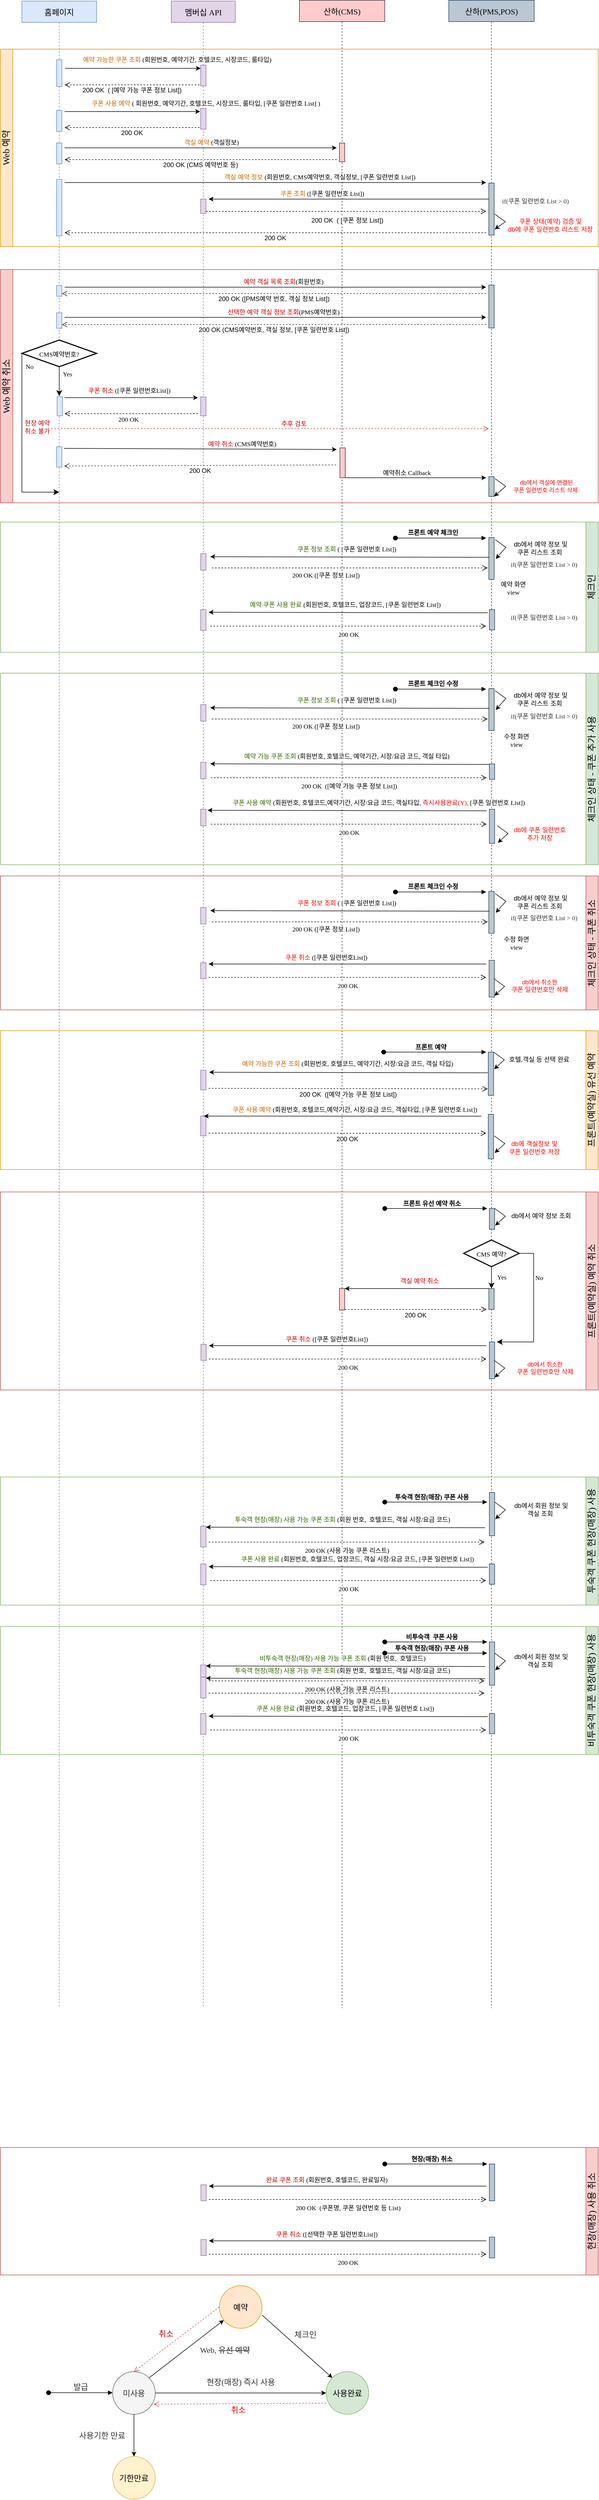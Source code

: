 <mxfile version="20.8.16" type="github">
  <diagram name="페이지-1" id="i2_iW8WWWB51VXID4rfu">
    <mxGraphModel dx="1259" dy="715" grid="1" gridSize="10" guides="1" tooltips="1" connect="1" arrows="1" fold="1" page="1" pageScale="1" pageWidth="1654" pageHeight="2336" math="0" shadow="0">
      <root>
        <mxCell id="0" />
        <mxCell id="1" parent="0" />
        <mxCell id="uAVWBllw0vdzFXxvWoM9-3" value="멤버십 API" style="shape=umlLifeline;perimeter=lifelinePerimeter;container=1;collapsible=0;recursiveResize=0;rounded=0;shadow=0;strokeWidth=1;fillColor=#e1d5e7;strokeColor=#9673a6;size=40;fontFamily=Verdana;fontSize=15;" parent="1" vertex="1">
          <mxGeometry x="320" y="80" width="120" height="3760" as="geometry" />
        </mxCell>
        <mxCell id="uAVWBllw0vdzFXxvWoM9-4" value="" style="points=[];perimeter=orthogonalPerimeter;rounded=0;shadow=0;strokeWidth=1;fillColor=#e1d5e7;strokeColor=#9673a6;" parent="uAVWBllw0vdzFXxvWoM9-3" vertex="1">
          <mxGeometry x="55" y="201" width="10" height="39" as="geometry" />
        </mxCell>
        <mxCell id="uAVWBllw0vdzFXxvWoM9-6" value="홈페이지" style="shape=umlLifeline;perimeter=lifelinePerimeter;container=1;collapsible=0;recursiveResize=0;rounded=0;shadow=0;strokeWidth=1;fillColor=#dae8fc;strokeColor=#6c8ebf;fontFamily=Verdana;fontSize=15;" parent="1" vertex="1">
          <mxGeometry x="40" y="80" width="140" height="3760" as="geometry" />
        </mxCell>
        <mxCell id="uAVWBllw0vdzFXxvWoM9-31" value="" style="points=[];perimeter=orthogonalPerimeter;rounded=0;shadow=0;strokeWidth=1;fillColor=#dae8fc;strokeColor=#6c8ebf;" parent="1" vertex="1">
          <mxGeometry x="105" y="190" width="10" height="50" as="geometry" />
        </mxCell>
        <mxCell id="uAVWBllw0vdzFXxvWoM9-9" value="산하(CMS)" style="shape=umlLifeline;perimeter=lifelinePerimeter;container=1;collapsible=0;recursiveResize=0;rounded=0;shadow=0;strokeWidth=1;fillColor=#ffcccc;strokeColor=#36393d;fontFamily=Verdana;fontSize=15;" parent="1" vertex="1">
          <mxGeometry x="560" y="78.5" width="160" height="3761.5" as="geometry" />
        </mxCell>
        <mxCell id="uAVWBllw0vdzFXxvWoM9-14" value="" style="endArrow=classic;html=1;rounded=0;entryX=-0.1;entryY=0.154;entryDx=0;entryDy=0;entryPerimeter=0;" parent="1" target="uAVWBllw0vdzFXxvWoM9-4" edge="1">
          <mxGeometry width="50" height="50" relative="1" as="geometry">
            <mxPoint x="120" y="287" as="sourcePoint" />
            <mxPoint x="340" y="287" as="targetPoint" />
          </mxGeometry>
        </mxCell>
        <mxCell id="uAVWBllw0vdzFXxvWoM9-17" value="&lt;font color=&quot;#cc6600&quot;&gt;쿠폰 사용 예약&lt;/font&gt; ( 회원번호, 예약기간, 호텔코드, 시장코드, 룸타입, [쿠폰 일련번호 List] )&amp;nbsp;" style="edgeLabel;html=1;align=center;verticalAlign=middle;resizable=0;points=[];fontFamily=Verdana;fontSize=12;" parent="uAVWBllw0vdzFXxvWoM9-14" vertex="1" connectable="0">
          <mxGeometry x="0.45" y="2" relative="1" as="geometry">
            <mxPoint x="82" y="-13" as="offset" />
          </mxGeometry>
        </mxCell>
        <mxCell id="uAVWBllw0vdzFXxvWoM9-16" value="200 OK" style="verticalAlign=bottom;endArrow=open;dashed=1;endSize=8;shadow=0;strokeWidth=1;fontSize=12;exitX=-0.2;exitY=0.769;exitDx=0;exitDy=0;exitPerimeter=0;" parent="1" edge="1">
          <mxGeometry y="19" relative="1" as="geometry">
            <mxPoint x="120" y="317" as="targetPoint" />
            <mxPoint x="373" y="316.991" as="sourcePoint" />
            <mxPoint as="offset" />
          </mxGeometry>
        </mxCell>
        <mxCell id="uAVWBllw0vdzFXxvWoM9-21" value="" style="endArrow=classic;html=1;rounded=0;" parent="1" edge="1">
          <mxGeometry width="50" height="50" relative="1" as="geometry">
            <mxPoint x="120" y="355" as="sourcePoint" />
            <mxPoint x="630" y="355" as="targetPoint" />
          </mxGeometry>
        </mxCell>
        <mxCell id="uAVWBllw0vdzFXxvWoM9-22" value="&lt;font color=&quot;#cc6600&quot;&gt;객실 예약&lt;/font&gt; (객실정보)" style="edgeLabel;html=1;align=center;verticalAlign=middle;resizable=0;points=[];fontFamily=Verdana;fontSize=12;" parent="uAVWBllw0vdzFXxvWoM9-21" vertex="1" connectable="0">
          <mxGeometry x="0.45" y="2" relative="1" as="geometry">
            <mxPoint x="-95" y="-8" as="offset" />
          </mxGeometry>
        </mxCell>
        <mxCell id="uAVWBllw0vdzFXxvWoM9-26" value="Web 예약" style="swimlane;horizontal=0;whiteSpace=wrap;html=1;startSize=23;fillColor=#ffe6cc;strokeColor=#d79b00;fontFamily=Verdana;fontSize=17;fontStyle=0" parent="1" vertex="1">
          <mxGeometry y="170" width="1120" height="370" as="geometry" />
        </mxCell>
        <mxCell id="uAVWBllw0vdzFXxvWoM9-20" value="" style="points=[];perimeter=orthogonalPerimeter;rounded=0;shadow=0;strokeWidth=1;fillColor=#ffcccc;strokeColor=#36393d;" parent="uAVWBllw0vdzFXxvWoM9-26" vertex="1">
          <mxGeometry x="635" y="176" width="10" height="35" as="geometry" />
        </mxCell>
        <mxCell id="uAVWBllw0vdzFXxvWoM9-55" value="" style="points=[];perimeter=orthogonalPerimeter;rounded=0;shadow=0;strokeWidth=1;fillColor=#e1d5e7;strokeColor=#9673a6;" parent="uAVWBllw0vdzFXxvWoM9-26" vertex="1">
          <mxGeometry x="375" y="30" width="10" height="39" as="geometry" />
        </mxCell>
        <mxCell id="uAVWBllw0vdzFXxvWoM9-56" value="" style="endArrow=classic;html=1;rounded=0;entryX=-0.1;entryY=0.154;entryDx=0;entryDy=0;entryPerimeter=0;" parent="uAVWBllw0vdzFXxvWoM9-26" edge="1">
          <mxGeometry width="50" height="50" relative="1" as="geometry">
            <mxPoint x="121" y="36" as="sourcePoint" />
            <mxPoint x="375" y="36.006" as="targetPoint" />
          </mxGeometry>
        </mxCell>
        <mxCell id="uAVWBllw0vdzFXxvWoM9-57" value="&lt;font color=&quot;#cc6600&quot;&gt;예약 가능한 쿠폰 조회&lt;/font&gt; (회원번호, 예약기간, 호텔코드, 시장코드, 룸타입)&amp;nbsp;" style="edgeLabel;html=1;align=center;verticalAlign=middle;resizable=0;points=[];fontFamily=Verdana;fontSize=12;" parent="uAVWBllw0vdzFXxvWoM9-56" vertex="1" connectable="0">
          <mxGeometry x="0.45" y="2" relative="1" as="geometry">
            <mxPoint x="27" y="-14" as="offset" />
          </mxGeometry>
        </mxCell>
        <mxCell id="uAVWBllw0vdzFXxvWoM9-58" value="200 OK  ( [예약 가능 쿠폰 정보 List])" style="verticalAlign=bottom;endArrow=open;dashed=1;endSize=8;shadow=0;strokeWidth=1;fontSize=12;exitX=-0.2;exitY=0.769;exitDx=0;exitDy=0;exitPerimeter=0;" parent="uAVWBllw0vdzFXxvWoM9-26" edge="1">
          <mxGeometry y="19" relative="1" as="geometry">
            <mxPoint x="120" y="67" as="targetPoint" />
            <mxPoint x="373" y="66.991" as="sourcePoint" />
            <mxPoint as="offset" />
          </mxGeometry>
        </mxCell>
        <mxCell id="uAVWBllw0vdzFXxvWoM9-59" value="" style="points=[];perimeter=orthogonalPerimeter;rounded=0;shadow=0;strokeWidth=1;fillColor=#e1d5e7;strokeColor=#9673a6;" parent="uAVWBllw0vdzFXxvWoM9-26" vertex="1">
          <mxGeometry x="375" y="281" width="10" height="27" as="geometry" />
        </mxCell>
        <mxCell id="uAVWBllw0vdzFXxvWoM9-125" value="200 OK (CMS 예약번호 등)" style="verticalAlign=bottom;endArrow=open;dashed=1;endSize=8;shadow=0;strokeWidth=1;fontSize=12;" parent="uAVWBllw0vdzFXxvWoM9-26" edge="1">
          <mxGeometry y="19" relative="1" as="geometry">
            <mxPoint x="120" y="207" as="targetPoint" />
            <mxPoint x="630" y="207" as="sourcePoint" />
            <mxPoint as="offset" />
          </mxGeometry>
        </mxCell>
        <mxCell id="uAVWBllw0vdzFXxvWoM9-126" value="" style="endArrow=classic;html=1;rounded=0;" parent="uAVWBllw0vdzFXxvWoM9-26" edge="1">
          <mxGeometry width="50" height="50" relative="1" as="geometry">
            <mxPoint x="120" y="250" as="sourcePoint" />
            <mxPoint x="910" y="250" as="targetPoint" />
          </mxGeometry>
        </mxCell>
        <mxCell id="uAVWBllw0vdzFXxvWoM9-127" value="&lt;font color=&quot;#cc6600&quot;&gt;객실 예약 정보&lt;/font&gt; (회원번호, CMS예약번호, 객실정보, [쿠폰 일련번호 List])" style="edgeLabel;html=1;align=center;verticalAlign=middle;resizable=0;points=[];fontFamily=Verdana;fontSize=12;" parent="uAVWBllw0vdzFXxvWoM9-126" vertex="1" connectable="0">
          <mxGeometry x="0.45" y="2" relative="1" as="geometry">
            <mxPoint x="-95" y="-8" as="offset" />
          </mxGeometry>
        </mxCell>
        <mxCell id="uAVWBllw0vdzFXxvWoM9-23" value="200 OK" style="verticalAlign=bottom;endArrow=open;dashed=1;endSize=8;shadow=0;strokeWidth=1;fontSize=12;" parent="uAVWBllw0vdzFXxvWoM9-26" edge="1">
          <mxGeometry y="19" relative="1" as="geometry">
            <mxPoint x="120" y="344" as="targetPoint" />
            <mxPoint x="910" y="344" as="sourcePoint" />
            <mxPoint as="offset" />
          </mxGeometry>
        </mxCell>
        <mxCell id="uAVWBllw0vdzFXxvWoM9-129" value="" style="points=[];perimeter=orthogonalPerimeter;rounded=0;shadow=0;strokeWidth=1;fillColor=#dae8fc;strokeColor=#6c8ebf;" parent="uAVWBllw0vdzFXxvWoM9-26" vertex="1">
          <mxGeometry x="105" y="115" width="10" height="39" as="geometry" />
        </mxCell>
        <mxCell id="uAVWBllw0vdzFXxvWoM9-130" value="" style="points=[];perimeter=orthogonalPerimeter;rounded=0;shadow=0;strokeWidth=1;fillColor=#dae8fc;strokeColor=#6c8ebf;" parent="uAVWBllw0vdzFXxvWoM9-26" vertex="1">
          <mxGeometry x="105" y="176" width="10" height="39" as="geometry" />
        </mxCell>
        <mxCell id="uAVWBllw0vdzFXxvWoM9-131" value="" style="points=[];perimeter=orthogonalPerimeter;rounded=0;shadow=0;strokeWidth=1;fillColor=#dae8fc;strokeColor=#6c8ebf;" parent="uAVWBllw0vdzFXxvWoM9-26" vertex="1">
          <mxGeometry x="105" y="244" width="10" height="106" as="geometry" />
        </mxCell>
        <mxCell id="uAVWBllw0vdzFXxvWoM9-91" value="&lt;font color=&quot;#333333&quot;&gt;if(쿠폰 일련번호 List &amp;gt; 0)&lt;/font&gt;" style="text;html=1;strokeColor=none;fillColor=none;align=center;verticalAlign=middle;whiteSpace=wrap;rounded=0;fontSize=12;fontFamily=Verdana;fontColor=#CC0000;" parent="uAVWBllw0vdzFXxvWoM9-26" vertex="1">
          <mxGeometry x="910" y="270" width="185" height="30" as="geometry" />
        </mxCell>
        <mxCell id="uAVWBllw0vdzFXxvWoM9-60" value="" style="endArrow=classic;html=1;rounded=0;" parent="1" source="uAVWBllw0vdzFXxvWoM9-124" edge="1">
          <mxGeometry width="50" height="50" relative="1" as="geometry">
            <mxPoint x="631" y="451.045" as="sourcePoint" />
            <mxPoint x="390" y="451" as="targetPoint" />
          </mxGeometry>
        </mxCell>
        <mxCell id="uAVWBllw0vdzFXxvWoM9-61" value="&lt;font color=&quot;#cc6600&quot;&gt;쿠폰 조회&lt;/font&gt; ([쿠폰 일련번호 List])&amp;nbsp;" style="edgeLabel;html=1;align=center;verticalAlign=middle;resizable=0;points=[];fontFamily=Verdana;fontSize=12;" parent="uAVWBllw0vdzFXxvWoM9-60" vertex="1" connectable="0">
          <mxGeometry x="0.45" y="2" relative="1" as="geometry">
            <mxPoint x="68" y="-12" as="offset" />
          </mxGeometry>
        </mxCell>
        <mxCell id="uAVWBllw0vdzFXxvWoM9-62" value="200 OK  ( [쿠폰 정보 List])" style="verticalAlign=bottom;endArrow=open;dashed=1;endSize=8;shadow=0;strokeWidth=1;fontSize=12;exitX=1;exitY=0.852;exitDx=0;exitDy=0;exitPerimeter=0;" parent="1" edge="1">
          <mxGeometry x="0.009" y="-26" relative="1" as="geometry">
            <mxPoint x="910" y="474" as="targetPoint" />
            <mxPoint x="385" y="474.004" as="sourcePoint" />
            <mxPoint as="offset" />
          </mxGeometry>
        </mxCell>
        <mxCell id="uAVWBllw0vdzFXxvWoM9-109" value="&lt;font style=&quot;font-size: 15px;&quot;&gt;발급&lt;/font&gt;" style="html=1;verticalAlign=bottom;startArrow=oval;startFill=1;endArrow=block;startSize=8;rounded=0;fontFamily=Verdana;fontSize=12;fontColor=#333333;" parent="1" edge="1">
          <mxGeometry width="60" relative="1" as="geometry">
            <mxPoint x="90" y="4560.5" as="sourcePoint" />
            <mxPoint x="210" y="4560.5" as="targetPoint" />
          </mxGeometry>
        </mxCell>
        <mxCell id="uAVWBllw0vdzFXxvWoM9-110" value="미사용" style="ellipse;whiteSpace=wrap;html=1;aspect=fixed;fontFamily=Verdana;fontSize=15;fillColor=#f5f5f5;strokeColor=#666666;fontColor=#333333;" parent="1" vertex="1">
          <mxGeometry x="210" y="4521" width="80" height="80" as="geometry" />
        </mxCell>
        <mxCell id="uAVWBllw0vdzFXxvWoM9-111" value="예약" style="ellipse;whiteSpace=wrap;html=1;aspect=fixed;fontFamily=Verdana;fontSize=15;fillColor=#ffe6cc;strokeColor=#d79b00;" parent="1" vertex="1">
          <mxGeometry x="410" y="4360" width="80" height="80" as="geometry" />
        </mxCell>
        <mxCell id="uAVWBllw0vdzFXxvWoM9-112" value="사용완료" style="ellipse;whiteSpace=wrap;html=1;aspect=fixed;fontFamily=Verdana;fontSize=15;fillColor=#d5e8d4;strokeColor=#82b366;" parent="1" vertex="1">
          <mxGeometry x="610" y="4521" width="80" height="80" as="geometry" />
        </mxCell>
        <mxCell id="uAVWBllw0vdzFXxvWoM9-113" value="기한만료" style="ellipse;whiteSpace=wrap;html=1;aspect=fixed;fontFamily=Verdana;fontSize=15;fillColor=#fff2cc;strokeColor=#d6b656;" parent="1" vertex="1">
          <mxGeometry x="210" y="4680" width="80" height="80" as="geometry" />
        </mxCell>
        <mxCell id="uAVWBllw0vdzFXxvWoM9-114" value="Web, &lt;strike&gt;유선 예약&lt;/strike&gt;" style="endArrow=classic;html=1;rounded=0;fontFamily=Verdana;fontSize=15;fontColor=#333333;exitX=1;exitY=0;exitDx=0;exitDy=0;" parent="1" source="uAVWBllw0vdzFXxvWoM9-110" target="uAVWBllw0vdzFXxvWoM9-111" edge="1">
          <mxGeometry x="0.631" y="-45" width="50" height="50" relative="1" as="geometry">
            <mxPoint x="290" y="4430" as="sourcePoint" />
            <mxPoint x="340" y="4380" as="targetPoint" />
            <mxPoint as="offset" />
          </mxGeometry>
        </mxCell>
        <mxCell id="uAVWBllw0vdzFXxvWoM9-115" value="" style="endArrow=classic;html=1;rounded=0;fontFamily=Verdana;fontSize=15;fontColor=#333333;exitX=1;exitY=0.688;exitDx=0;exitDy=0;entryX=0;entryY=0;entryDx=0;entryDy=0;exitPerimeter=0;" parent="1" source="uAVWBllw0vdzFXxvWoM9-111" target="uAVWBllw0vdzFXxvWoM9-112" edge="1">
          <mxGeometry x="-0.3" y="32" width="50" height="50" relative="1" as="geometry">
            <mxPoint x="288.284" y="4462.716" as="sourcePoint" />
            <mxPoint x="383.784" y="4424.661" as="targetPoint" />
            <mxPoint as="offset" />
          </mxGeometry>
        </mxCell>
        <mxCell id="uAVWBllw0vdzFXxvWoM9-116" value="체크인" style="edgeLabel;html=1;align=center;verticalAlign=middle;resizable=0;points=[];fontSize=15;fontFamily=Verdana;fontColor=#333333;" parent="uAVWBllw0vdzFXxvWoM9-115" vertex="1" connectable="0">
          <mxGeometry x="-0.214" y="-2" relative="1" as="geometry">
            <mxPoint x="30" y="-12" as="offset" />
          </mxGeometry>
        </mxCell>
        <mxCell id="uAVWBllw0vdzFXxvWoM9-117" value="사용기한 만료" style="endArrow=classic;html=1;rounded=0;fontFamily=Verdana;fontSize=15;fontColor=#333333;exitX=0.5;exitY=1;exitDx=0;exitDy=0;entryX=0.5;entryY=0;entryDx=0;entryDy=0;" parent="1" source="uAVWBllw0vdzFXxvWoM9-110" target="uAVWBllw0vdzFXxvWoM9-113" edge="1">
          <mxGeometry x="-0.013" y="-60" width="50" height="50" relative="1" as="geometry">
            <mxPoint x="314.504" y="4528.056" as="sourcePoint" />
            <mxPoint x="410.004" y="4490.001" as="targetPoint" />
            <mxPoint as="offset" />
          </mxGeometry>
        </mxCell>
        <mxCell id="uAVWBllw0vdzFXxvWoM9-118" value="현장(매장) 즉시 사용" style="endArrow=classic;html=1;rounded=0;fontFamily=Verdana;fontSize=15;fontColor=#333333;exitX=1;exitY=0.5;exitDx=0;exitDy=0;entryX=0;entryY=0.5;entryDx=0;entryDy=0;" parent="1" source="uAVWBllw0vdzFXxvWoM9-110" target="uAVWBllw0vdzFXxvWoM9-112" edge="1">
          <mxGeometry x="0.001" y="20" width="50" height="50" relative="1" as="geometry">
            <mxPoint x="288.284" y="4462.716" as="sourcePoint" />
            <mxPoint x="383.784" y="4424.661" as="targetPoint" />
            <mxPoint y="-1" as="offset" />
          </mxGeometry>
        </mxCell>
        <mxCell id="uAVWBllw0vdzFXxvWoM9-122" value="취소" style="verticalAlign=bottom;endArrow=open;dashed=1;endSize=8;shadow=0;strokeWidth=1;fontSize=15;exitX=0;exitY=0.5;exitDx=0;exitDy=0;entryX=0.5;entryY=0;entryDx=0;entryDy=0;fontColor=#CC0000;fillColor=#f8cecc;strokeColor=#b85450;" parent="1" source="uAVWBllw0vdzFXxvWoM9-111" target="uAVWBllw0vdzFXxvWoM9-110" edge="1">
          <mxGeometry x="0.156" y="-12" relative="1" as="geometry">
            <mxPoint x="288.284" y="4599.284" as="targetPoint" />
            <mxPoint x="631.716" y="4599.284" as="sourcePoint" />
            <mxPoint as="offset" />
          </mxGeometry>
        </mxCell>
        <mxCell id="uAVWBllw0vdzFXxvWoM9-123" value="취소" style="verticalAlign=bottom;endArrow=open;dashed=1;endSize=8;shadow=0;strokeWidth=1;fontSize=15;exitX=0;exitY=0.738;exitDx=0;exitDy=0;entryX=0.963;entryY=0.763;entryDx=0;entryDy=0;fontColor=#CC0000;fillColor=#f8cecc;strokeColor=#b85450;entryPerimeter=0;exitPerimeter=0;" parent="1" source="uAVWBllw0vdzFXxvWoM9-112" target="uAVWBllw0vdzFXxvWoM9-110" edge="1">
          <mxGeometry x="0.019" y="22" relative="1" as="geometry">
            <mxPoint x="340" y="4701" as="targetPoint" />
            <mxPoint x="500" y="4580" as="sourcePoint" />
            <mxPoint as="offset" />
          </mxGeometry>
        </mxCell>
        <mxCell id="uAVWBllw0vdzFXxvWoM9-124" value="산하(PMS,POS)" style="shape=umlLifeline;perimeter=lifelinePerimeter;container=1;collapsible=0;recursiveResize=0;rounded=0;shadow=0;strokeWidth=1;fillColor=#bac8d3;strokeColor=#23445d;fontFamily=Verdana;fontSize=15;" parent="1" vertex="1">
          <mxGeometry x="840" y="78.5" width="160" height="3761.5" as="geometry" />
        </mxCell>
        <mxCell id="uAVWBllw0vdzFXxvWoM9-128" value="" style="points=[];perimeter=orthogonalPerimeter;rounded=0;shadow=0;strokeWidth=1;fillColor=#bac8d3;strokeColor=#23445d;" parent="uAVWBllw0vdzFXxvWoM9-124" vertex="1">
          <mxGeometry x="75" y="342.5" width="10" height="97.5" as="geometry" />
        </mxCell>
        <mxCell id="uAVWBllw0vdzFXxvWoM9-5" value="&lt;font color=&quot;#ff0000&quot; style=&quot;font-size: 12px;&quot;&gt;쿠폰 상태(예약) 검증 및 &lt;br&gt;db에 쿠폰 일련번호 리스트 저장&lt;/font&gt;" style="endArrow=classic;html=1;rounded=0;exitX=1;exitY=0.605;exitDx=0;exitDy=0;exitPerimeter=0;entryX=1;entryY=0.943;entryDx=0;entryDy=0;entryPerimeter=0;" parent="uAVWBllw0vdzFXxvWoM9-124" edge="1">
          <mxGeometry x="0.006" y="84" width="50" height="50" relative="1" as="geometry">
            <mxPoint x="86" y="400.487" as="sourcePoint" />
            <mxPoint x="86" y="428.995" as="targetPoint" />
            <Array as="points">
              <mxPoint x="106" y="414.98" />
            </Array>
            <mxPoint x="36" y="-62" as="offset" />
          </mxGeometry>
        </mxCell>
        <mxCell id="uAVWBllw0vdzFXxvWoM9-190" value="" style="points=[];perimeter=orthogonalPerimeter;rounded=0;shadow=0;strokeWidth=1;fillColor=#bac8d3;strokeColor=#23445d;" parent="uAVWBllw0vdzFXxvWoM9-124" vertex="1">
          <mxGeometry x="75" y="1006.5" width="10" height="78.5" as="geometry" />
        </mxCell>
        <mxCell id="uAVWBllw0vdzFXxvWoM9-313" value="체크인" style="swimlane;horizontal=0;whiteSpace=wrap;html=1;startSize=23;fillColor=#d5e8d4;strokeColor=#82b366;fontFamily=Verdana;fontSize=17;fontStyle=0;direction=west;" parent="1" vertex="1">
          <mxGeometry y="1056" width="1120" height="244" as="geometry" />
        </mxCell>
        <mxCell id="uAVWBllw0vdzFXxvWoM9-314" value="" style="points=[];perimeter=orthogonalPerimeter;rounded=0;shadow=0;strokeWidth=1;fillColor=#e1d5e7;strokeColor=#9673a6;" parent="uAVWBllw0vdzFXxvWoM9-313" vertex="1">
          <mxGeometry x="375" y="164" width="10" height="39" as="geometry" />
        </mxCell>
        <mxCell id="uAVWBllw0vdzFXxvWoM9-315" value="" style="endArrow=classic;html=1;rounded=0;" parent="uAVWBllw0vdzFXxvWoM9-313" edge="1">
          <mxGeometry width="50" height="50" relative="1" as="geometry">
            <mxPoint x="913" y="170" as="sourcePoint" />
            <mxPoint x="390" y="169" as="targetPoint" />
          </mxGeometry>
        </mxCell>
        <mxCell id="uAVWBllw0vdzFXxvWoM9-316" value="&lt;font color=&quot;#336600&quot; style=&quot;font-size: 12px;&quot;&gt;예약 쿠폰 사용 완료&lt;/font&gt;&lt;font color=&quot;#cc0000&quot; style=&quot;font-size: 12px;&quot;&gt;&amp;nbsp;&lt;/font&gt;(회원번호, 호텔코드, 업장코드,&amp;nbsp;[쿠폰 일련번호 List])&amp;nbsp;" style="edgeLabel;html=1;align=center;verticalAlign=middle;resizable=0;points=[];fontFamily=Verdana;fontSize=12;" parent="uAVWBllw0vdzFXxvWoM9-315" vertex="1" connectable="0">
          <mxGeometry x="0.45" y="2" relative="1" as="geometry">
            <mxPoint x="113" y="-17" as="offset" />
          </mxGeometry>
        </mxCell>
        <mxCell id="uAVWBllw0vdzFXxvWoM9-317" value="200 OK" style="verticalAlign=bottom;endArrow=open;dashed=1;endSize=8;shadow=0;strokeWidth=1;fontFamily=Verdana;fontSize=12;" parent="uAVWBllw0vdzFXxvWoM9-313" edge="1">
          <mxGeometry x="0.004" y="-25" relative="1" as="geometry">
            <mxPoint x="910" y="195" as="targetPoint" />
            <mxPoint x="393" y="195" as="sourcePoint" />
            <mxPoint as="offset" />
          </mxGeometry>
        </mxCell>
        <mxCell id="uAVWBllw0vdzFXxvWoM9-318" value="&lt;b&gt;프론트 예약 체크인&lt;/b&gt;" style="html=1;verticalAlign=bottom;startArrow=oval;startFill=1;endArrow=block;startSize=8;rounded=0;fontFamily=Verdana;fontSize=12;fontColor=#000000;" parent="uAVWBllw0vdzFXxvWoM9-313" edge="1">
          <mxGeometry x="-0.176" y="1" width="60" relative="1" as="geometry">
            <mxPoint x="740" y="30" as="sourcePoint" />
            <mxPoint x="910" y="30" as="targetPoint" />
            <mxPoint as="offset" />
          </mxGeometry>
        </mxCell>
        <mxCell id="uAVWBllw0vdzFXxvWoM9-319" value="&lt;font style=&quot;font-size: 12px;&quot;&gt;&amp;nbsp;db에서 예약 정보 및 &lt;br&gt;쿠폰 리스트 조회&lt;/font&gt;" style="endArrow=classic;html=1;rounded=0;exitX=1;exitY=0.605;exitDx=0;exitDy=0;exitPerimeter=0;" parent="uAVWBllw0vdzFXxvWoM9-313" edge="1">
          <mxGeometry x="-0.075" y="63" width="50" height="50" relative="1" as="geometry">
            <mxPoint x="927" y="32.997" as="sourcePoint" />
            <mxPoint x="928" y="69" as="targetPoint" />
            <Array as="points">
              <mxPoint x="947" y="47.49" />
            </Array>
            <mxPoint x="16" y="-40" as="offset" />
          </mxGeometry>
        </mxCell>
        <mxCell id="uAVWBllw0vdzFXxvWoM9-334" value="" style="points=[];perimeter=orthogonalPerimeter;rounded=0;shadow=0;strokeWidth=1;fillColor=#e1d5e7;strokeColor=#9673a6;" parent="uAVWBllw0vdzFXxvWoM9-313" vertex="1">
          <mxGeometry x="375" y="59" width="10" height="31" as="geometry" />
        </mxCell>
        <mxCell id="uAVWBllw0vdzFXxvWoM9-335" value="" style="endArrow=classic;html=1;rounded=0;" parent="uAVWBllw0vdzFXxvWoM9-313" edge="1">
          <mxGeometry width="50" height="50" relative="1" as="geometry">
            <mxPoint x="916" y="66" as="sourcePoint" />
            <mxPoint x="393" y="65" as="targetPoint" />
          </mxGeometry>
        </mxCell>
        <mxCell id="uAVWBllw0vdzFXxvWoM9-336" value="&lt;font color=&quot;#336600&quot; style=&quot;font-size: 12px;&quot;&gt;쿠폰 정보 조회&lt;/font&gt;&lt;font color=&quot;#cc0000&quot; style=&quot;font-size: 12px;&quot;&gt;&amp;nbsp;&lt;/font&gt;( [쿠폰 일련번호 List])&amp;nbsp;" style="edgeLabel;html=1;align=center;verticalAlign=middle;resizable=0;points=[];fontFamily=Verdana;fontSize=12;" parent="uAVWBllw0vdzFXxvWoM9-335" vertex="1" connectable="0">
          <mxGeometry x="0.45" y="2" relative="1" as="geometry">
            <mxPoint x="113" y="-17" as="offset" />
          </mxGeometry>
        </mxCell>
        <mxCell id="uAVWBllw0vdzFXxvWoM9-337" value="200 OK ([쿠폰 정보 List])" style="verticalAlign=bottom;endArrow=open;dashed=1;endSize=8;shadow=0;strokeWidth=1;fontFamily=Verdana;fontSize=12;" parent="uAVWBllw0vdzFXxvWoM9-313" edge="1">
          <mxGeometry x="-0.172" y="-23" relative="1" as="geometry">
            <mxPoint x="913" y="86" as="targetPoint" />
            <mxPoint x="396" y="86" as="sourcePoint" />
            <mxPoint as="offset" />
          </mxGeometry>
        </mxCell>
        <mxCell id="uAVWBllw0vdzFXxvWoM9-338" value="예약 화면 view" style="text;html=1;strokeColor=none;fillColor=none;align=center;verticalAlign=middle;whiteSpace=wrap;rounded=0;fontSize=12;fontFamily=Verdana;fontColor=#000000;" parent="uAVWBllw0vdzFXxvWoM9-313" vertex="1">
          <mxGeometry x="931" y="109" width="60" height="30" as="geometry" />
        </mxCell>
        <mxCell id="uAVWBllw0vdzFXxvWoM9-344" value="" style="shape=waypoint;sketch=0;fillStyle=solid;size=6;pointerEvents=1;points=[];fillColor=none;resizable=0;rotatable=0;perimeter=centerPerimeter;snapToPoint=1;fontFamily=Verdana;fontSize=12;fontColor=#000000;" parent="uAVWBllw0vdzFXxvWoM9-313" vertex="1">
          <mxGeometry x="911" y="161" width="20" height="20" as="geometry" />
        </mxCell>
        <mxCell id="uAVWBllw0vdzFXxvWoM9-347" value="" style="points=[];perimeter=orthogonalPerimeter;rounded=0;shadow=0;strokeWidth=1;fillColor=#bac8d3;strokeColor=#23445d;" parent="uAVWBllw0vdzFXxvWoM9-313" vertex="1">
          <mxGeometry x="916" y="164" width="10" height="38" as="geometry" />
        </mxCell>
        <mxCell id="4isxpRwuGd6mstdwEFec-258" value="&lt;font color=&quot;#333333&quot;&gt;if(쿠폰 일련번호 List &amp;gt; 0)&lt;/font&gt;" style="text;html=1;strokeColor=none;fillColor=none;align=center;verticalAlign=middle;whiteSpace=wrap;rounded=0;fontSize=12;fontFamily=Verdana;fontColor=#CC0000;" vertex="1" parent="uAVWBllw0vdzFXxvWoM9-313">
          <mxGeometry x="926" y="65" width="185" height="30" as="geometry" />
        </mxCell>
        <mxCell id="4isxpRwuGd6mstdwEFec-259" value="&lt;font color=&quot;#333333&quot;&gt;if(쿠폰 일련번호 List &amp;gt; 0)&lt;/font&gt;" style="text;html=1;strokeColor=none;fillColor=none;align=center;verticalAlign=middle;whiteSpace=wrap;rounded=0;fontSize=12;fontFamily=Verdana;fontColor=#CC0000;" vertex="1" parent="uAVWBllw0vdzFXxvWoM9-313">
          <mxGeometry x="926" y="164" width="185" height="30" as="geometry" />
        </mxCell>
        <mxCell id="uAVWBllw0vdzFXxvWoM9-591" value="현장(매장) 사용 취소" style="swimlane;horizontal=0;whiteSpace=wrap;html=1;startSize=23;fillColor=#f8cecc;strokeColor=#b85450;fontFamily=Verdana;fontSize=17;fontStyle=0;direction=west;" parent="1" vertex="1">
          <mxGeometry y="4101" width="1120" height="239" as="geometry" />
        </mxCell>
        <mxCell id="uAVWBllw0vdzFXxvWoM9-592" value="" style="points=[];perimeter=orthogonalPerimeter;rounded=0;shadow=0;strokeWidth=1;fillColor=#bac8d3;strokeColor=#23445d;" parent="uAVWBllw0vdzFXxvWoM9-591" vertex="1">
          <mxGeometry x="916" y="31" width="10" height="69" as="geometry" />
        </mxCell>
        <mxCell id="uAVWBllw0vdzFXxvWoM9-593" value="&lt;b&gt;현장(매장) 취소&lt;/b&gt;" style="html=1;verticalAlign=bottom;startArrow=oval;startFill=1;endArrow=block;startSize=8;rounded=0;fontFamily=Verdana;fontSize=12;fontColor=#000000;" parent="uAVWBllw0vdzFXxvWoM9-591" edge="1">
          <mxGeometry x="-0.082" width="60" relative="1" as="geometry">
            <mxPoint x="720" y="31" as="sourcePoint" />
            <mxPoint x="912" y="31" as="targetPoint" />
            <mxPoint as="offset" />
          </mxGeometry>
        </mxCell>
        <mxCell id="uAVWBllw0vdzFXxvWoM9-604" value="" style="points=[];perimeter=orthogonalPerimeter;rounded=0;shadow=0;strokeWidth=1;fillColor=#bac8d3;strokeColor=#23445d;" parent="uAVWBllw0vdzFXxvWoM9-591" vertex="1">
          <mxGeometry x="916" y="168" width="10" height="39" as="geometry" />
        </mxCell>
        <mxCell id="uAVWBllw0vdzFXxvWoM9-605" value="" style="points=[];perimeter=orthogonalPerimeter;rounded=0;shadow=0;strokeWidth=1;fillColor=#e1d5e7;strokeColor=#9673a6;" parent="uAVWBllw0vdzFXxvWoM9-591" vertex="1">
          <mxGeometry x="375.5" y="172.5" width="10" height="30" as="geometry" />
        </mxCell>
        <mxCell id="uAVWBllw0vdzFXxvWoM9-606" value="200 OK" style="verticalAlign=bottom;endArrow=open;dashed=1;endSize=8;shadow=0;strokeWidth=1;fontFamily=Verdana;fontSize=12;" parent="uAVWBllw0vdzFXxvWoM9-591" edge="1">
          <mxGeometry x="0.004" y="-25" relative="1" as="geometry">
            <mxPoint x="910.5" y="200" as="targetPoint" />
            <mxPoint x="390.5" y="200" as="sourcePoint" />
            <mxPoint as="offset" />
          </mxGeometry>
        </mxCell>
        <mxCell id="uAVWBllw0vdzFXxvWoM9-607" value="" style="endArrow=classic;html=1;rounded=0;" parent="uAVWBllw0vdzFXxvWoM9-591" edge="1">
          <mxGeometry width="50" height="50" relative="1" as="geometry">
            <mxPoint x="910.5" y="175" as="sourcePoint" />
            <mxPoint x="390.5" y="175" as="targetPoint" />
          </mxGeometry>
        </mxCell>
        <mxCell id="uAVWBllw0vdzFXxvWoM9-608" value="&lt;font color=&quot;#cc0000&quot;&gt;쿠폰 취소&lt;/font&gt; ([선택한 쿠폰 일련번호List])" style="edgeLabel;html=1;align=center;verticalAlign=middle;resizable=0;points=[];fontFamily=Verdana;fontSize=12;" parent="uAVWBllw0vdzFXxvWoM9-607" vertex="1" connectable="0">
          <mxGeometry x="0.45" y="2" relative="1" as="geometry">
            <mxPoint x="77" y="-14" as="offset" />
          </mxGeometry>
        </mxCell>
        <mxCell id="uAVWBllw0vdzFXxvWoM9-629" value="" style="points=[];perimeter=orthogonalPerimeter;rounded=0;shadow=0;strokeWidth=1;fillColor=#e1d5e7;strokeColor=#9673a6;" parent="uAVWBllw0vdzFXxvWoM9-591" vertex="1">
          <mxGeometry x="375.5" y="70" width="10" height="30" as="geometry" />
        </mxCell>
        <mxCell id="uAVWBllw0vdzFXxvWoM9-630" value="200 OK  (쿠폰명, 쿠폰 일련번호 등 List)" style="verticalAlign=bottom;endArrow=open;dashed=1;endSize=8;shadow=0;strokeWidth=1;fontFamily=Verdana;fontSize=12;" parent="uAVWBllw0vdzFXxvWoM9-591" edge="1">
          <mxGeometry x="0.004" y="-25" relative="1" as="geometry">
            <mxPoint x="910.5" y="97.5" as="targetPoint" />
            <mxPoint x="390.5" y="97.5" as="sourcePoint" />
            <mxPoint as="offset" />
          </mxGeometry>
        </mxCell>
        <mxCell id="uAVWBllw0vdzFXxvWoM9-631" value="" style="endArrow=classic;html=1;rounded=0;" parent="uAVWBllw0vdzFXxvWoM9-591" edge="1">
          <mxGeometry width="50" height="50" relative="1" as="geometry">
            <mxPoint x="910.5" y="72.5" as="sourcePoint" />
            <mxPoint x="390.5" y="72.5" as="targetPoint" />
          </mxGeometry>
        </mxCell>
        <mxCell id="uAVWBllw0vdzFXxvWoM9-632" value="&lt;font color=&quot;#cc0000&quot;&gt;완료 쿠폰 조회&amp;nbsp;&lt;/font&gt;(회원번호, 호텔코드, 완료일자)" style="edgeLabel;html=1;align=center;verticalAlign=middle;resizable=0;points=[];fontFamily=Verdana;fontSize=12;" parent="uAVWBllw0vdzFXxvWoM9-631" vertex="1" connectable="0">
          <mxGeometry x="0.45" y="2" relative="1" as="geometry">
            <mxPoint x="77" y="-14" as="offset" />
          </mxGeometry>
        </mxCell>
        <mxCell id="icKMJ_c1SCLkyprjgb4T-1" value="" style="points=[];perimeter=orthogonalPerimeter;rounded=0;shadow=0;strokeWidth=1;fillColor=#bac8d3;strokeColor=#23445d;" parent="1" vertex="1">
          <mxGeometry x="915" y="612" width="10" height="80.5" as="geometry" />
        </mxCell>
        <mxCell id="icKMJ_c1SCLkyprjgb4T-2" value="Web 예약 취소" style="swimlane;horizontal=0;whiteSpace=wrap;html=1;startSize=23;fillColor=#f8cecc;strokeColor=#b85450;fontFamily=Verdana;fontSize=17;fontStyle=0" parent="1" vertex="1">
          <mxGeometry y="583" width="1120" height="437" as="geometry" />
        </mxCell>
        <mxCell id="icKMJ_c1SCLkyprjgb4T-3" value="" style="endArrow=classic;html=1;rounded=0;" parent="icKMJ_c1SCLkyprjgb4T-2" edge="1">
          <mxGeometry width="50" height="50" relative="1" as="geometry">
            <mxPoint x="120" y="33" as="sourcePoint" />
            <mxPoint x="910" y="33" as="targetPoint" />
          </mxGeometry>
        </mxCell>
        <mxCell id="icKMJ_c1SCLkyprjgb4T-4" value="&lt;font color=&quot;#cc0000&quot;&gt;예약 객실 목록 조회&lt;/font&gt;(회원번호)" style="edgeLabel;html=1;align=center;verticalAlign=middle;resizable=0;points=[];fontFamily=Verdana;fontSize=12;" parent="icKMJ_c1SCLkyprjgb4T-3" vertex="1" connectable="0">
          <mxGeometry x="0.45" y="2" relative="1" as="geometry">
            <mxPoint x="-163" y="-8" as="offset" />
          </mxGeometry>
        </mxCell>
        <mxCell id="icKMJ_c1SCLkyprjgb4T-5" value="200 OK ([PMS예약 번호, 객실 정보 List])" style="verticalAlign=bottom;endArrow=open;dashed=1;endSize=8;shadow=0;strokeWidth=1;fontSize=12;fillColor=#ffcccc;strokeColor=#36393d;" parent="icKMJ_c1SCLkyprjgb4T-2" edge="1">
          <mxGeometry y="19" relative="1" as="geometry">
            <mxPoint x="115" y="45" as="targetPoint" />
            <mxPoint x="910" y="45" as="sourcePoint" />
            <mxPoint as="offset" />
          </mxGeometry>
        </mxCell>
        <mxCell id="icKMJ_c1SCLkyprjgb4T-6" value="" style="endArrow=classic;html=1;rounded=0;" parent="icKMJ_c1SCLkyprjgb4T-2" edge="1">
          <mxGeometry width="50" height="50" relative="1" as="geometry">
            <mxPoint x="119" y="335" as="sourcePoint" />
            <mxPoint x="630" y="337" as="targetPoint" />
          </mxGeometry>
        </mxCell>
        <mxCell id="icKMJ_c1SCLkyprjgb4T-7" value="&lt;font color=&quot;#cc0000&quot; style=&quot;font-size: 12px;&quot;&gt;예약 취소&lt;/font&gt; (CMS예약번호)&amp;nbsp;" style="edgeLabel;html=1;align=center;verticalAlign=middle;resizable=0;points=[];fontFamily=Verdana;fontSize=12;" parent="icKMJ_c1SCLkyprjgb4T-6" vertex="1" connectable="0">
          <mxGeometry x="0.45" y="2" relative="1" as="geometry">
            <mxPoint x="-36" y="-8" as="offset" />
          </mxGeometry>
        </mxCell>
        <mxCell id="icKMJ_c1SCLkyprjgb4T-8" value="" style="points=[];perimeter=orthogonalPerimeter;rounded=0;shadow=0;strokeWidth=1;fillColor=#dae8fc;strokeColor=#6c8ebf;" parent="icKMJ_c1SCLkyprjgb4T-2" vertex="1">
          <mxGeometry x="105" y="30" width="10" height="20" as="geometry" />
        </mxCell>
        <mxCell id="icKMJ_c1SCLkyprjgb4T-9" value="" style="endArrow=classic;html=1;rounded=0;" parent="icKMJ_c1SCLkyprjgb4T-2" edge="1">
          <mxGeometry width="50" height="50" relative="1" as="geometry">
            <mxPoint x="120" y="89.5" as="sourcePoint" />
            <mxPoint x="910" y="89.5" as="targetPoint" />
          </mxGeometry>
        </mxCell>
        <mxCell id="icKMJ_c1SCLkyprjgb4T-10" value="&lt;font color=&quot;#cc0000&quot;&gt;선택한 예약 객실 정보 조회&lt;/font&gt;(PMS예약번호)" style="edgeLabel;html=1;align=center;verticalAlign=middle;resizable=0;points=[];fontFamily=Verdana;fontSize=12;" parent="icKMJ_c1SCLkyprjgb4T-9" vertex="1" connectable="0">
          <mxGeometry x="0.45" y="2" relative="1" as="geometry">
            <mxPoint x="-163" y="-8" as="offset" />
          </mxGeometry>
        </mxCell>
        <mxCell id="icKMJ_c1SCLkyprjgb4T-11" value="200 OK (CMS예약번호, 객실 정보, [쿠폰 일련번호 List])" style="verticalAlign=bottom;endArrow=open;dashed=1;endSize=8;shadow=0;strokeWidth=1;fontSize=12;fillColor=#ffcccc;strokeColor=#36393d;" parent="icKMJ_c1SCLkyprjgb4T-2" edge="1">
          <mxGeometry y="19" relative="1" as="geometry">
            <mxPoint x="115" y="103" as="targetPoint" />
            <mxPoint x="910" y="103" as="sourcePoint" />
            <mxPoint as="offset" />
          </mxGeometry>
        </mxCell>
        <mxCell id="icKMJ_c1SCLkyprjgb4T-12" value="" style="points=[];perimeter=orthogonalPerimeter;rounded=0;shadow=0;strokeWidth=1;fillColor=#ffcccc;strokeColor=#36393d;" parent="icKMJ_c1SCLkyprjgb4T-2" vertex="1">
          <mxGeometry x="636" y="334" width="10" height="56" as="geometry" />
        </mxCell>
        <mxCell id="icKMJ_c1SCLkyprjgb4T-13" value="200 OK" style="verticalAlign=bottom;endArrow=open;dashed=1;endSize=8;shadow=0;strokeWidth=1;fontSize=12;fillColor=#ffcccc;strokeColor=#36393d;" parent="icKMJ_c1SCLkyprjgb4T-2" edge="1">
          <mxGeometry y="19" relative="1" as="geometry">
            <mxPoint x="119" y="368" as="targetPoint" />
            <mxPoint x="629" y="366" as="sourcePoint" />
            <mxPoint as="offset" />
          </mxGeometry>
        </mxCell>
        <mxCell id="icKMJ_c1SCLkyprjgb4T-14" value="" style="points=[];perimeter=orthogonalPerimeter;rounded=0;shadow=0;strokeWidth=1;fillColor=#bac8d3;strokeColor=#23445d;" parent="icKMJ_c1SCLkyprjgb4T-2" vertex="1">
          <mxGeometry x="915" y="388" width="10" height="37" as="geometry" />
        </mxCell>
        <mxCell id="icKMJ_c1SCLkyprjgb4T-15" value="" style="endArrow=classic;html=1;rounded=0;" parent="icKMJ_c1SCLkyprjgb4T-2" edge="1">
          <mxGeometry width="50" height="50" relative="1" as="geometry">
            <mxPoint x="646" y="390" as="sourcePoint" />
            <mxPoint x="910" y="390" as="targetPoint" />
          </mxGeometry>
        </mxCell>
        <mxCell id="icKMJ_c1SCLkyprjgb4T-16" value="예약취소 Callback" style="edgeLabel;html=1;align=center;verticalAlign=middle;resizable=0;points=[];fontFamily=Verdana;fontSize=12;" parent="icKMJ_c1SCLkyprjgb4T-15" vertex="1" connectable="0">
          <mxGeometry x="0.45" y="2" relative="1" as="geometry">
            <mxPoint x="-77" y="-7" as="offset" />
          </mxGeometry>
        </mxCell>
        <mxCell id="icKMJ_c1SCLkyprjgb4T-17" value="" style="points=[];perimeter=orthogonalPerimeter;rounded=0;shadow=0;strokeWidth=1;fillColor=#e1d5e7;strokeColor=#9673a6;" parent="icKMJ_c1SCLkyprjgb4T-2" vertex="1">
          <mxGeometry x="375" y="238.5" width="10" height="35.5" as="geometry" />
        </mxCell>
        <mxCell id="icKMJ_c1SCLkyprjgb4T-18" value="200 OK" style="verticalAlign=bottom;endArrow=open;dashed=1;endSize=8;shadow=0;strokeWidth=1;fontFamily=Verdana;fontSize=12;" parent="icKMJ_c1SCLkyprjgb4T-2" edge="1">
          <mxGeometry x="0.04" y="20" relative="1" as="geometry">
            <mxPoint x="120" y="270" as="targetPoint" />
            <mxPoint x="370" y="270" as="sourcePoint" />
            <mxPoint as="offset" />
          </mxGeometry>
        </mxCell>
        <mxCell id="icKMJ_c1SCLkyprjgb4T-20" value="&lt;font style=&quot;font-size: 12px;&quot;&gt;CMS예약번호?&lt;/font&gt;" style="strokeWidth=2;html=1;shape=mxgraph.flowchart.decision;whiteSpace=wrap;fontFamily=Verdana;fontSize=15;fontColor=#000000;" parent="icKMJ_c1SCLkyprjgb4T-2" vertex="1">
          <mxGeometry x="40" y="132" width="140" height="50" as="geometry" />
        </mxCell>
        <mxCell id="icKMJ_c1SCLkyprjgb4T-23" value="" style="edgeStyle=elbowEdgeStyle;elbow=vertical;endArrow=classic;html=1;curved=0;rounded=0;endSize=8;startSize=8;fontFamily=Verdana;fontSize=12;fontColor=#000000;exitX=0;exitY=0.5;exitDx=0;exitDy=0;exitPerimeter=0;" parent="icKMJ_c1SCLkyprjgb4T-2" source="icKMJ_c1SCLkyprjgb4T-20" edge="1">
          <mxGeometry width="50" height="50" relative="1" as="geometry">
            <mxPoint x="290" y="161" as="sourcePoint" />
            <mxPoint x="110" y="417" as="targetPoint" />
            <Array as="points">
              <mxPoint x="80" y="417" />
              <mxPoint x="60" y="437" />
            </Array>
          </mxGeometry>
        </mxCell>
        <mxCell id="icKMJ_c1SCLkyprjgb4T-24" value="No" style="edgeLabel;html=1;align=center;verticalAlign=middle;resizable=0;points=[];fontSize=12;fontFamily=Verdana;fontColor=#000000;" parent="icKMJ_c1SCLkyprjgb4T-23" vertex="1" connectable="0">
          <mxGeometry x="0.049" y="-3" relative="1" as="geometry">
            <mxPoint x="17" y="-148" as="offset" />
          </mxGeometry>
        </mxCell>
        <mxCell id="icKMJ_c1SCLkyprjgb4T-25" value="&lt;font style=&quot;border-color: var(--border-color);&quot; color=&quot;#cc0000&quot;&gt;현장 예약&amp;nbsp;&lt;br&gt;취소 불가&lt;/font&gt;&amp;nbsp;" style="edgeLabel;html=1;align=center;verticalAlign=middle;resizable=0;points=[];fontSize=12;fontFamily=Verdana;fontColor=#000000;" parent="icKMJ_c1SCLkyprjgb4T-23" vertex="1" connectable="0">
          <mxGeometry x="0.238" y="-4" relative="1" as="geometry">
            <mxPoint x="34" y="-67" as="offset" />
          </mxGeometry>
        </mxCell>
        <mxCell id="icKMJ_c1SCLkyprjgb4T-26" value="" style="points=[];perimeter=orthogonalPerimeter;rounded=0;shadow=0;strokeWidth=1;fillColor=#dae8fc;strokeColor=#6c8ebf;" parent="icKMJ_c1SCLkyprjgb4T-2" vertex="1">
          <mxGeometry x="105" y="81" width="10" height="29" as="geometry" />
        </mxCell>
        <mxCell id="icKMJ_c1SCLkyprjgb4T-27" value="" style="points=[];perimeter=orthogonalPerimeter;rounded=0;shadow=0;strokeWidth=1;fillColor=#dae8fc;strokeColor=#6c8ebf;" parent="icKMJ_c1SCLkyprjgb4T-2" vertex="1">
          <mxGeometry x="105" y="332" width="10" height="38" as="geometry" />
        </mxCell>
        <mxCell id="icKMJ_c1SCLkyprjgb4T-30" value="" style="points=[];perimeter=orthogonalPerimeter;rounded=0;shadow=0;strokeWidth=1;fillColor=#dae8fc;strokeColor=#6c8ebf;" parent="icKMJ_c1SCLkyprjgb4T-2" vertex="1">
          <mxGeometry x="106" y="238" width="10" height="36" as="geometry" />
        </mxCell>
        <mxCell id="icKMJ_c1SCLkyprjgb4T-33" value="&lt;font color=&quot;#ff0000&quot;&gt;&amp;nbsp;db에서 객실에 연결된&lt;br style=&quot;border-color: var(--border-color); font-size: 12px;&quot;&gt;쿠폰 일련번호 리스트 삭제&lt;/font&gt;" style="endArrow=classic;html=1;rounded=0;exitX=1;exitY=0.605;exitDx=0;exitDy=0;exitPerimeter=0;entryX=1.037;entryY=0.34;entryDx=0;entryDy=0;entryPerimeter=0;" parent="icKMJ_c1SCLkyprjgb4T-2" edge="1">
          <mxGeometry x="-0.075" y="73" width="50" height="50" relative="1" as="geometry">
            <mxPoint x="926.63" y="391.617" as="sourcePoint" />
            <mxPoint x="925" y="425" as="targetPoint" />
            <Array as="points">
              <mxPoint x="946.63" y="406.11" />
            </Array>
            <mxPoint x="26" y="-55" as="offset" />
          </mxGeometry>
        </mxCell>
        <mxCell id="icKMJ_c1SCLkyprjgb4T-41" value="" style="verticalAlign=bottom;endArrow=open;dashed=1;endSize=8;shadow=0;strokeWidth=1;fontSize=12;fillColor=#f8cecc;strokeColor=#b85450;" parent="icKMJ_c1SCLkyprjgb4T-2" edge="1">
          <mxGeometry x="0.6" y="60" relative="1" as="geometry">
            <mxPoint x="915" y="298" as="targetPoint" />
            <mxPoint x="95" y="298" as="sourcePoint" />
            <mxPoint as="offset" />
          </mxGeometry>
        </mxCell>
        <mxCell id="icKMJ_c1SCLkyprjgb4T-42" value="추후 검토" style="text;html=1;strokeColor=none;fillColor=none;align=center;verticalAlign=middle;whiteSpace=wrap;rounded=0;fontColor=#CC0000;" parent="icKMJ_c1SCLkyprjgb4T-2" vertex="1">
          <mxGeometry x="520" y="274" width="60" height="30" as="geometry" />
        </mxCell>
        <mxCell id="4isxpRwuGd6mstdwEFec-64" value="Yes" style="edgeLabel;html=1;align=center;verticalAlign=middle;resizable=0;points=[];fontSize=12;fontFamily=Verdana;fontColor=#000000;" vertex="1" connectable="0" parent="icKMJ_c1SCLkyprjgb4T-2">
          <mxGeometry x="70" y="203" as="geometry">
            <mxPoint x="55" y="-7" as="offset" />
          </mxGeometry>
        </mxCell>
        <mxCell id="icKMJ_c1SCLkyprjgb4T-28" value="" style="endArrow=classic;html=1;rounded=0;" parent="1" edge="1">
          <mxGeometry width="50" height="50" relative="1" as="geometry">
            <mxPoint x="120" y="823" as="sourcePoint" />
            <mxPoint x="370" y="823" as="targetPoint" />
          </mxGeometry>
        </mxCell>
        <mxCell id="icKMJ_c1SCLkyprjgb4T-29" value="&lt;font color=&quot;#cc0000&quot;&gt;쿠폰 취소&lt;/font&gt; ([쿠폰 일련번호List])" style="edgeLabel;html=1;align=center;verticalAlign=middle;resizable=0;points=[];fontFamily=Verdana;fontSize=12;" parent="icKMJ_c1SCLkyprjgb4T-28" vertex="1" connectable="0">
          <mxGeometry x="0.45" y="2" relative="1" as="geometry">
            <mxPoint x="-61" y="-11" as="offset" />
          </mxGeometry>
        </mxCell>
        <mxCell id="4isxpRwuGd6mstdwEFec-63" value="" style="edgeStyle=elbowEdgeStyle;elbow=horizontal;endArrow=classic;html=1;curved=0;rounded=0;endSize=8;startSize=8;exitX=0.5;exitY=1;exitDx=0;exitDy=0;exitPerimeter=0;" edge="1" parent="1" source="icKMJ_c1SCLkyprjgb4T-20">
          <mxGeometry width="50" height="50" relative="1" as="geometry">
            <mxPoint x="110" y="770" as="sourcePoint" />
            <mxPoint x="110" y="820" as="targetPoint" />
            <Array as="points">
              <mxPoint x="110" y="790" />
            </Array>
          </mxGeometry>
        </mxCell>
        <mxCell id="4isxpRwuGd6mstdwEFec-65" value="" style="points=[];perimeter=orthogonalPerimeter;rounded=0;shadow=0;strokeWidth=1;fillColor=#bac8d3;strokeColor=#23445d;" vertex="1" parent="1">
          <mxGeometry x="915" y="1368" width="10" height="78.5" as="geometry" />
        </mxCell>
        <mxCell id="4isxpRwuGd6mstdwEFec-66" value="체크인 상태 - 쿠폰 추가 사용" style="swimlane;horizontal=0;whiteSpace=wrap;html=1;startSize=23;fillColor=#d5e8d4;strokeColor=#82b366;fontFamily=Verdana;fontSize=17;fontStyle=0;direction=west;" vertex="1" parent="1">
          <mxGeometry y="1339" width="1120" height="359" as="geometry" />
        </mxCell>
        <mxCell id="4isxpRwuGd6mstdwEFec-71" value="&lt;b&gt;프론트 체크인 수정&lt;/b&gt;" style="html=1;verticalAlign=bottom;startArrow=oval;startFill=1;endArrow=block;startSize=8;rounded=0;fontFamily=Verdana;fontSize=12;fontColor=#000000;" edge="1" parent="4isxpRwuGd6mstdwEFec-66">
          <mxGeometry x="-0.176" y="1" width="60" relative="1" as="geometry">
            <mxPoint x="740" y="30" as="sourcePoint" />
            <mxPoint x="910" y="30" as="targetPoint" />
            <mxPoint as="offset" />
          </mxGeometry>
        </mxCell>
        <mxCell id="4isxpRwuGd6mstdwEFec-72" value="&lt;font style=&quot;font-size: 12px;&quot;&gt;&amp;nbsp;db에서 예약 정보 및 &lt;br&gt;쿠폰 리스트 조회&lt;/font&gt;" style="endArrow=classic;html=1;rounded=0;exitX=1;exitY=0.605;exitDx=0;exitDy=0;exitPerimeter=0;" edge="1" parent="4isxpRwuGd6mstdwEFec-66">
          <mxGeometry x="-0.075" y="63" width="50" height="50" relative="1" as="geometry">
            <mxPoint x="927" y="32.997" as="sourcePoint" />
            <mxPoint x="928" y="69" as="targetPoint" />
            <Array as="points">
              <mxPoint x="947" y="47.49" />
            </Array>
            <mxPoint x="16" y="-40" as="offset" />
          </mxGeometry>
        </mxCell>
        <mxCell id="4isxpRwuGd6mstdwEFec-79" value="" style="points=[];perimeter=orthogonalPerimeter;rounded=0;shadow=0;strokeWidth=1;fillColor=#bac8d3;strokeColor=#23445d;" vertex="1" parent="4isxpRwuGd6mstdwEFec-66">
          <mxGeometry x="916" y="170" width="10" height="29" as="geometry" />
        </mxCell>
        <mxCell id="4isxpRwuGd6mstdwEFec-80" value="" style="points=[];perimeter=orthogonalPerimeter;rounded=0;shadow=0;strokeWidth=1;fillColor=#e1d5e7;strokeColor=#9673a6;" vertex="1" parent="4isxpRwuGd6mstdwEFec-66">
          <mxGeometry x="375" y="167" width="10" height="31" as="geometry" />
        </mxCell>
        <mxCell id="4isxpRwuGd6mstdwEFec-81" value="" style="endArrow=classic;html=1;rounded=0;" edge="1" parent="4isxpRwuGd6mstdwEFec-66">
          <mxGeometry width="50" height="50" relative="1" as="geometry">
            <mxPoint x="916" y="171" as="sourcePoint" />
            <mxPoint x="393" y="170" as="targetPoint" />
          </mxGeometry>
        </mxCell>
        <mxCell id="4isxpRwuGd6mstdwEFec-82" value="&lt;font color=&quot;#336600&quot; style=&quot;font-size: 12px;&quot;&gt;예약 가능 쿠폰 조회&lt;/font&gt;&lt;font color=&quot;#cc0000&quot; style=&quot;font-size: 12px;&quot;&gt;&amp;nbsp;&lt;/font&gt;(회원번호, 호텔코드, 예약기간, 시장/요금 코드, 객실 타입)&amp;nbsp;" style="edgeLabel;html=1;align=center;verticalAlign=middle;resizable=0;points=[];fontFamily=Verdana;fontSize=12;" vertex="1" connectable="0" parent="4isxpRwuGd6mstdwEFec-81">
          <mxGeometry x="0.45" y="2" relative="1" as="geometry">
            <mxPoint x="113" y="-17" as="offset" />
          </mxGeometry>
        </mxCell>
        <mxCell id="4isxpRwuGd6mstdwEFec-83" value="200 OK  ([예약 가능 쿠폰 정보 List])" style="verticalAlign=bottom;endArrow=open;dashed=1;endSize=8;shadow=0;strokeWidth=1;fontFamily=Verdana;fontSize=12;" edge="1" parent="4isxpRwuGd6mstdwEFec-66">
          <mxGeometry x="0.004" y="-25" relative="1" as="geometry">
            <mxPoint x="911" y="196" as="targetPoint" />
            <mxPoint x="394" y="196" as="sourcePoint" />
            <mxPoint as="offset" />
          </mxGeometry>
        </mxCell>
        <mxCell id="4isxpRwuGd6mstdwEFec-84" value="" style="endArrow=classic;html=1;rounded=0;" edge="1" parent="4isxpRwuGd6mstdwEFec-66">
          <mxGeometry width="50" height="50" relative="1" as="geometry">
            <mxPoint x="911" y="258" as="sourcePoint" />
            <mxPoint x="388" y="257" as="targetPoint" />
          </mxGeometry>
        </mxCell>
        <mxCell id="4isxpRwuGd6mstdwEFec-85" value="&lt;font color=&quot;#336600&quot; style=&quot;font-size: 12px;&quot;&gt;쿠폰 사용 예약&lt;/font&gt;&lt;font color=&quot;#cc0000&quot; style=&quot;font-size: 12px;&quot;&gt;&amp;nbsp;&lt;/font&gt;(회원번호, 호텔코드,예약기간, 시장/요금 코드, 객실타입,&amp;nbsp;&lt;font color=&quot;#ff0000&quot;&gt;즉시사용완료(Y),&lt;/font&gt; [쿠폰 일련번호 List])&amp;nbsp;" style="edgeLabel;html=1;align=center;verticalAlign=middle;resizable=0;points=[];fontFamily=Verdana;fontSize=12;" vertex="1" connectable="0" parent="4isxpRwuGd6mstdwEFec-84">
          <mxGeometry x="0.45" y="2" relative="1" as="geometry">
            <mxPoint x="178" y="-17" as="offset" />
          </mxGeometry>
        </mxCell>
        <mxCell id="4isxpRwuGd6mstdwEFec-86" value="" style="points=[];perimeter=orthogonalPerimeter;rounded=0;shadow=0;strokeWidth=1;fillColor=#e1d5e7;strokeColor=#9673a6;" vertex="1" parent="4isxpRwuGd6mstdwEFec-66">
          <mxGeometry x="375" y="59" width="10" height="31" as="geometry" />
        </mxCell>
        <mxCell id="4isxpRwuGd6mstdwEFec-87" value="" style="endArrow=classic;html=1;rounded=0;" edge="1" parent="4isxpRwuGd6mstdwEFec-66">
          <mxGeometry width="50" height="50" relative="1" as="geometry">
            <mxPoint x="916" y="66" as="sourcePoint" />
            <mxPoint x="393" y="65" as="targetPoint" />
          </mxGeometry>
        </mxCell>
        <mxCell id="4isxpRwuGd6mstdwEFec-88" value="&lt;font color=&quot;#336600&quot; style=&quot;font-size: 12px;&quot;&gt;쿠폰 정보 조회&lt;/font&gt;&lt;font color=&quot;#cc0000&quot; style=&quot;font-size: 12px;&quot;&gt;&amp;nbsp;&lt;/font&gt;( [쿠폰 일련번호 List])&amp;nbsp;" style="edgeLabel;html=1;align=center;verticalAlign=middle;resizable=0;points=[];fontFamily=Verdana;fontSize=12;" vertex="1" connectable="0" parent="4isxpRwuGd6mstdwEFec-87">
          <mxGeometry x="0.45" y="2" relative="1" as="geometry">
            <mxPoint x="113" y="-17" as="offset" />
          </mxGeometry>
        </mxCell>
        <mxCell id="4isxpRwuGd6mstdwEFec-89" value="200 OK ([쿠폰 정보 List])" style="verticalAlign=bottom;endArrow=open;dashed=1;endSize=8;shadow=0;strokeWidth=1;fontFamily=Verdana;fontSize=12;" edge="1" parent="4isxpRwuGd6mstdwEFec-66">
          <mxGeometry x="-0.172" y="-23" relative="1" as="geometry">
            <mxPoint x="913" y="86" as="targetPoint" />
            <mxPoint x="396" y="86" as="sourcePoint" />
            <mxPoint as="offset" />
          </mxGeometry>
        </mxCell>
        <mxCell id="4isxpRwuGd6mstdwEFec-90" value="수정 화면 view" style="text;html=1;strokeColor=none;fillColor=none;align=center;verticalAlign=middle;whiteSpace=wrap;rounded=0;fontSize=12;fontFamily=Verdana;fontColor=#000000;" vertex="1" parent="4isxpRwuGd6mstdwEFec-66">
          <mxGeometry x="937" y="111" width="60" height="30" as="geometry" />
        </mxCell>
        <mxCell id="4isxpRwuGd6mstdwEFec-91" value="" style="points=[];perimeter=orthogonalPerimeter;rounded=0;shadow=0;strokeWidth=1;fillColor=#e1d5e7;strokeColor=#9673a6;" vertex="1" parent="4isxpRwuGd6mstdwEFec-66">
          <mxGeometry x="375" y="255" width="10" height="31" as="geometry" />
        </mxCell>
        <mxCell id="4isxpRwuGd6mstdwEFec-92" value="200 OK" style="verticalAlign=bottom;endArrow=open;dashed=1;endSize=8;shadow=0;strokeWidth=1;fontFamily=Verdana;fontSize=12;" edge="1" parent="4isxpRwuGd6mstdwEFec-66">
          <mxGeometry x="0.004" y="-25" relative="1" as="geometry">
            <mxPoint x="911" y="283" as="targetPoint" />
            <mxPoint x="394" y="283" as="sourcePoint" />
            <mxPoint as="offset" />
          </mxGeometry>
        </mxCell>
        <mxCell id="4isxpRwuGd6mstdwEFec-100" value="" style="points=[];perimeter=orthogonalPerimeter;rounded=0;shadow=0;strokeWidth=1;fillColor=#bac8d3;strokeColor=#23445d;" vertex="1" parent="4isxpRwuGd6mstdwEFec-66">
          <mxGeometry x="916" y="255" width="10" height="64" as="geometry" />
        </mxCell>
        <mxCell id="4isxpRwuGd6mstdwEFec-101" value="&lt;span style=&quot;font-size: 12px;&quot;&gt;&lt;font color=&quot;#ff0000&quot;&gt;db에 쿠폰 일련번호&lt;br&gt;추가 저장&lt;/font&gt;&lt;br&gt;&lt;/span&gt;" style="endArrow=classic;html=1;rounded=0;exitX=1;exitY=0.605;exitDx=0;exitDy=0;exitPerimeter=0;" edge="1" parent="4isxpRwuGd6mstdwEFec-66">
          <mxGeometry x="-0.022" y="59" width="50" height="50" relative="1" as="geometry">
            <mxPoint x="931" y="285.997" as="sourcePoint" />
            <mxPoint x="932" y="318" as="targetPoint" />
            <Array as="points">
              <mxPoint x="951" y="300.49" />
            </Array>
            <mxPoint x="19" y="-43" as="offset" />
          </mxGeometry>
        </mxCell>
        <mxCell id="4isxpRwuGd6mstdwEFec-257" value="&lt;font color=&quot;#333333&quot;&gt;if(쿠폰 일련번호 List &amp;gt; 0)&lt;/font&gt;" style="text;html=1;strokeColor=none;fillColor=none;align=center;verticalAlign=middle;whiteSpace=wrap;rounded=0;fontSize=12;fontFamily=Verdana;fontColor=#CC0000;" vertex="1" parent="4isxpRwuGd6mstdwEFec-66">
          <mxGeometry x="926" y="66" width="185" height="30" as="geometry" />
        </mxCell>
        <mxCell id="4isxpRwuGd6mstdwEFec-102" value="프론트(예약실) 예약 취소" style="swimlane;horizontal=0;whiteSpace=wrap;html=1;startSize=23;fillColor=#f8cecc;strokeColor=#b85450;fontFamily=Verdana;fontSize=17;fontStyle=0;direction=west;" vertex="1" parent="1">
          <mxGeometry y="2311" width="1120" height="371" as="geometry" />
        </mxCell>
        <mxCell id="4isxpRwuGd6mstdwEFec-103" value="" style="points=[];perimeter=orthogonalPerimeter;rounded=0;shadow=0;strokeWidth=1;fillColor=#bac8d3;strokeColor=#23445d;" vertex="1" parent="4isxpRwuGd6mstdwEFec-102">
          <mxGeometry x="916" y="31" width="10" height="39" as="geometry" />
        </mxCell>
        <mxCell id="4isxpRwuGd6mstdwEFec-104" value="&lt;b&gt;프론트 유선 예약 취소&lt;/b&gt;" style="html=1;verticalAlign=bottom;startArrow=oval;startFill=1;endArrow=block;startSize=8;rounded=0;fontFamily=Verdana;fontSize=12;fontColor=#000000;" edge="1" parent="4isxpRwuGd6mstdwEFec-102">
          <mxGeometry x="-0.082" width="60" relative="1" as="geometry">
            <mxPoint x="720" y="31" as="sourcePoint" />
            <mxPoint x="912" y="31" as="targetPoint" />
            <mxPoint as="offset" />
          </mxGeometry>
        </mxCell>
        <mxCell id="4isxpRwuGd6mstdwEFec-105" value="&lt;font style=&quot;font-size: 12px;&quot;&gt;&amp;nbsp;db에서 예약 정보 조회&lt;/font&gt;" style="endArrow=classic;html=1;rounded=0;exitX=1;exitY=0.605;exitDx=0;exitDy=0;exitPerimeter=0;" edge="1" parent="4isxpRwuGd6mstdwEFec-102">
          <mxGeometry x="-0.022" y="64" width="50" height="50" relative="1" as="geometry">
            <mxPoint x="926" y="30.997" as="sourcePoint" />
            <mxPoint x="927" y="63" as="targetPoint" />
            <Array as="points">
              <mxPoint x="946" y="45.49" />
            </Array>
            <mxPoint x="21" y="-47" as="offset" />
          </mxGeometry>
        </mxCell>
        <mxCell id="4isxpRwuGd6mstdwEFec-106" value="&lt;span style=&quot;font-size: 12px;&quot;&gt;CMS 예약?&lt;/span&gt;" style="strokeWidth=2;html=1;shape=mxgraph.flowchart.decision;whiteSpace=wrap;fontFamily=Verdana;fontSize=15;fontColor=#000000;" vertex="1" parent="4isxpRwuGd6mstdwEFec-102">
          <mxGeometry x="868" y="89.99" width="104" height="50" as="geometry" />
        </mxCell>
        <mxCell id="4isxpRwuGd6mstdwEFec-107" value="Yes" style="edgeStyle=segmentEdgeStyle;endArrow=classic;html=1;curved=0;rounded=0;endSize=8;startSize=8;fontFamily=Verdana;fontSize=12;fontColor=#000000;exitX=0.5;exitY=1;exitDx=0;exitDy=0;exitPerimeter=0;" edge="1" parent="4isxpRwuGd6mstdwEFec-102" source="4isxpRwuGd6mstdwEFec-106">
          <mxGeometry y="19" width="50" height="50" relative="1" as="geometry">
            <mxPoint x="479" y="-731.01" as="sourcePoint" />
            <mxPoint x="920" y="181" as="targetPoint" />
            <mxPoint as="offset" />
          </mxGeometry>
        </mxCell>
        <mxCell id="4isxpRwuGd6mstdwEFec-108" value="" style="edgeStyle=elbowEdgeStyle;elbow=horizontal;endArrow=classic;html=1;curved=0;rounded=0;endSize=8;startSize=8;fontFamily=Verdana;fontSize=12;fontColor=#000000;exitX=1;exitY=0.5;exitDx=0;exitDy=0;exitPerimeter=0;" edge="1" parent="4isxpRwuGd6mstdwEFec-102" source="4isxpRwuGd6mstdwEFec-106">
          <mxGeometry width="50" height="50" relative="1" as="geometry">
            <mxPoint x="479" y="-731.01" as="sourcePoint" />
            <mxPoint x="930" y="281" as="targetPoint" />
            <Array as="points">
              <mxPoint x="999" y="239.99" />
            </Array>
          </mxGeometry>
        </mxCell>
        <mxCell id="4isxpRwuGd6mstdwEFec-109" value="No" style="edgeLabel;html=1;align=center;verticalAlign=middle;resizable=0;points=[];fontSize=12;fontFamily=Verdana;fontColor=#000000;" vertex="1" connectable="0" parent="4isxpRwuGd6mstdwEFec-108">
          <mxGeometry x="-0.46" y="3" relative="1" as="geometry">
            <mxPoint x="7" y="2" as="offset" />
          </mxGeometry>
        </mxCell>
        <mxCell id="4isxpRwuGd6mstdwEFec-110" value="" style="points=[];perimeter=orthogonalPerimeter;rounded=0;shadow=0;strokeWidth=1;fillColor=#ffcccc;strokeColor=#36393d;" vertex="1" parent="4isxpRwuGd6mstdwEFec-102">
          <mxGeometry x="635" y="181" width="10" height="40" as="geometry" />
        </mxCell>
        <mxCell id="4isxpRwuGd6mstdwEFec-111" value="" style="endArrow=classic;html=1;rounded=0;entryX=1.6;entryY=0.103;entryDx=0;entryDy=0;entryPerimeter=0;exitX=0;exitY=0;exitDx=0;exitDy=0;exitPerimeter=0;" edge="1" parent="4isxpRwuGd6mstdwEFec-102" source="4isxpRwuGd6mstdwEFec-113">
          <mxGeometry width="50" height="50" relative="1" as="geometry">
            <mxPoint x="910" y="181" as="sourcePoint" />
            <mxPoint x="645" y="181.001" as="targetPoint" />
          </mxGeometry>
        </mxCell>
        <mxCell id="4isxpRwuGd6mstdwEFec-112" value="&lt;font style=&quot;border-color: var(--border-color);&quot; color=&quot;#cc0000&quot;&gt;객실 예약 취소&lt;/font&gt;" style="edgeLabel;html=1;align=center;verticalAlign=middle;resizable=0;points=[];fontFamily=Verdana;fontSize=12;" vertex="1" connectable="0" parent="4isxpRwuGd6mstdwEFec-111">
          <mxGeometry x="0.45" y="2" relative="1" as="geometry">
            <mxPoint x="66" y="-16" as="offset" />
          </mxGeometry>
        </mxCell>
        <mxCell id="4isxpRwuGd6mstdwEFec-113" value="" style="points=[];perimeter=orthogonalPerimeter;rounded=0;shadow=0;strokeWidth=1;fillColor=#bac8d3;strokeColor=#23445d;" vertex="1" parent="4isxpRwuGd6mstdwEFec-102">
          <mxGeometry x="915" y="181" width="10" height="39" as="geometry" />
        </mxCell>
        <mxCell id="4isxpRwuGd6mstdwEFec-114" value="200 OK" style="verticalAlign=bottom;endArrow=open;dashed=1;endSize=8;shadow=0;strokeWidth=1;fontSize=12;entryX=-0.4;entryY=1;entryDx=0;entryDy=0;entryPerimeter=0;" edge="1" parent="4isxpRwuGd6mstdwEFec-102" target="4isxpRwuGd6mstdwEFec-113">
          <mxGeometry y="-20" relative="1" as="geometry">
            <mxPoint x="1165" y="220.12" as="targetPoint" />
            <mxPoint x="645" y="220" as="sourcePoint" />
            <mxPoint as="offset" />
          </mxGeometry>
        </mxCell>
        <mxCell id="4isxpRwuGd6mstdwEFec-115" value="" style="points=[];perimeter=orthogonalPerimeter;rounded=0;shadow=0;strokeWidth=1;fillColor=#bac8d3;strokeColor=#23445d;" vertex="1" parent="4isxpRwuGd6mstdwEFec-102">
          <mxGeometry x="916" y="281" width="10" height="69" as="geometry" />
        </mxCell>
        <mxCell id="4isxpRwuGd6mstdwEFec-116" value="" style="points=[];perimeter=orthogonalPerimeter;rounded=0;shadow=0;strokeWidth=1;fillColor=#e1d5e7;strokeColor=#9673a6;" vertex="1" parent="4isxpRwuGd6mstdwEFec-102">
          <mxGeometry x="375.5" y="285.5" width="10" height="30" as="geometry" />
        </mxCell>
        <mxCell id="4isxpRwuGd6mstdwEFec-117" value="200 OK" style="verticalAlign=bottom;endArrow=open;dashed=1;endSize=8;shadow=0;strokeWidth=1;fontFamily=Verdana;fontSize=12;" edge="1" parent="4isxpRwuGd6mstdwEFec-102">
          <mxGeometry x="0.004" y="-25" relative="1" as="geometry">
            <mxPoint x="910.5" y="313" as="targetPoint" />
            <mxPoint x="390.5" y="313" as="sourcePoint" />
            <mxPoint as="offset" />
          </mxGeometry>
        </mxCell>
        <mxCell id="4isxpRwuGd6mstdwEFec-118" value="" style="endArrow=classic;html=1;rounded=0;" edge="1" parent="4isxpRwuGd6mstdwEFec-102">
          <mxGeometry width="50" height="50" relative="1" as="geometry">
            <mxPoint x="910.5" y="288" as="sourcePoint" />
            <mxPoint x="390.5" y="288" as="targetPoint" />
          </mxGeometry>
        </mxCell>
        <mxCell id="4isxpRwuGd6mstdwEFec-119" value="&lt;font color=&quot;#cc0000&quot;&gt;쿠폰 취소&lt;/font&gt; ([쿠폰 일련번호List])" style="edgeLabel;html=1;align=center;verticalAlign=middle;resizable=0;points=[];fontFamily=Verdana;fontSize=12;" vertex="1" connectable="0" parent="4isxpRwuGd6mstdwEFec-118">
          <mxGeometry x="0.45" y="2" relative="1" as="geometry">
            <mxPoint x="77" y="-14" as="offset" />
          </mxGeometry>
        </mxCell>
        <mxCell id="4isxpRwuGd6mstdwEFec-120" value="&lt;font color=&quot;#ff0000&quot;&gt;&amp;nbsp;db에서 취소한&amp;nbsp;&lt;br style=&quot;border-color: var(--border-color);&quot;&gt;&lt;span style=&quot;border-color: var(--border-color); font-size: 12px;&quot;&gt;쿠폰 일련번호만 삭제&lt;/span&gt;&lt;/font&gt;" style="endArrow=classic;html=1;rounded=0;exitX=1;exitY=0.605;exitDx=0;exitDy=0;exitPerimeter=0;" edge="1" parent="4isxpRwuGd6mstdwEFec-102">
          <mxGeometry x="-0.022" y="75" width="50" height="50" relative="1" as="geometry">
            <mxPoint x="925" y="315.497" as="sourcePoint" />
            <mxPoint x="926" y="347.5" as="targetPoint" />
            <Array as="points">
              <mxPoint x="945" y="329.99" />
            </Array>
            <mxPoint x="24" y="-55" as="offset" />
          </mxGeometry>
        </mxCell>
        <mxCell id="4isxpRwuGd6mstdwEFec-168" value="&lt;b&gt;투숙객 현장(매장) 쿠폰 사용&lt;/b&gt;" style="html=1;verticalAlign=bottom;startArrow=oval;startFill=1;endArrow=block;startSize=8;rounded=0;fontFamily=Verdana;fontSize=12;fontColor=#000000;" edge="1" parent="1">
          <mxGeometry x="-0.082" width="60" relative="1" as="geometry">
            <mxPoint x="720" y="2892" as="sourcePoint" />
            <mxPoint x="912" y="2892" as="targetPoint" />
            <mxPoint as="offset" />
          </mxGeometry>
        </mxCell>
        <mxCell id="4isxpRwuGd6mstdwEFec-169" value="" style="points=[];perimeter=orthogonalPerimeter;rounded=0;shadow=0;strokeWidth=1;fillColor=#e1d5e7;strokeColor=#9673a6;" vertex="1" parent="1">
          <mxGeometry x="375" y="2937" width="10" height="39" as="geometry" />
        </mxCell>
        <mxCell id="4isxpRwuGd6mstdwEFec-170" value="" style="endArrow=classic;html=1;rounded=0;" edge="1" parent="1">
          <mxGeometry width="50" height="50" relative="1" as="geometry">
            <mxPoint x="908" y="2940" as="sourcePoint" />
            <mxPoint x="385" y="2939" as="targetPoint" />
          </mxGeometry>
        </mxCell>
        <mxCell id="4isxpRwuGd6mstdwEFec-171" value="&lt;font color=&quot;#336600&quot; style=&quot;font-size: 12px;&quot;&gt;투숙객 현장(매장) 사용 가능 쿠폰 조회&lt;/font&gt;&lt;font color=&quot;#cc0000&quot; style=&quot;font-size: 12px;&quot;&gt;&amp;nbsp;&lt;/font&gt;(회원 번호,&amp;nbsp; 호텔코드, 객실 시장/요금 코드)&amp;nbsp;" style="edgeLabel;html=1;align=center;verticalAlign=middle;resizable=0;points=[];fontFamily=Verdana;fontSize=12;" vertex="1" connectable="0" parent="4isxpRwuGd6mstdwEFec-170">
          <mxGeometry x="0.45" y="2" relative="1" as="geometry">
            <mxPoint x="113" y="-17" as="offset" />
          </mxGeometry>
        </mxCell>
        <mxCell id="4isxpRwuGd6mstdwEFec-172" value="&lt;font style=&quot;font-size: 12px;&quot;&gt;&amp;nbsp;db에서 회원 정보 및&lt;br&gt;객실 조회&lt;/font&gt;" style="endArrow=classic;html=1;rounded=0;exitX=1;exitY=0.605;exitDx=0;exitDy=0;exitPerimeter=0;" edge="1" parent="1">
          <mxGeometry x="-0.022" y="64" width="50" height="50" relative="1" as="geometry">
            <mxPoint x="926" y="2891.997" as="sourcePoint" />
            <mxPoint x="927" y="2924" as="targetPoint" />
            <Array as="points">
              <mxPoint x="946" y="2906.49" />
            </Array>
            <mxPoint x="21" y="-47" as="offset" />
          </mxGeometry>
        </mxCell>
        <mxCell id="4isxpRwuGd6mstdwEFec-173" value="200 OK (사용 가능 쿠폰 리스트)" style="verticalAlign=bottom;endArrow=open;dashed=1;endSize=8;shadow=0;strokeWidth=1;fontFamily=Verdana;fontSize=12;" edge="1" parent="1">
          <mxGeometry x="0.004" y="-25" relative="1" as="geometry">
            <mxPoint x="907" y="2967" as="targetPoint" />
            <mxPoint x="390" y="2967" as="sourcePoint" />
            <mxPoint as="offset" />
          </mxGeometry>
        </mxCell>
        <mxCell id="4isxpRwuGd6mstdwEFec-174" value="투숙객 쿠폰 현장(매장) 사용" style="swimlane;horizontal=0;whiteSpace=wrap;html=1;startSize=23;fillColor=#d5e8d4;strokeColor=#82b366;fontFamily=Verdana;fontSize=17;fontStyle=0;direction=west;" vertex="1" parent="1">
          <mxGeometry y="2845" width="1120" height="240" as="geometry" />
        </mxCell>
        <mxCell id="4isxpRwuGd6mstdwEFec-175" value="" style="points=[];perimeter=orthogonalPerimeter;rounded=0;shadow=0;strokeWidth=1;fillColor=#e1d5e7;strokeColor=#9673a6;" vertex="1" parent="4isxpRwuGd6mstdwEFec-174">
          <mxGeometry x="375" y="163" width="10" height="39" as="geometry" />
        </mxCell>
        <mxCell id="4isxpRwuGd6mstdwEFec-176" value="" style="endArrow=classic;html=1;rounded=0;" edge="1" parent="4isxpRwuGd6mstdwEFec-174">
          <mxGeometry width="50" height="50" relative="1" as="geometry">
            <mxPoint x="913" y="169" as="sourcePoint" />
            <mxPoint x="390" y="168" as="targetPoint" />
          </mxGeometry>
        </mxCell>
        <mxCell id="4isxpRwuGd6mstdwEFec-177" value="&lt;font color=&quot;#336600&quot; style=&quot;font-size: 12px;&quot;&gt;쿠폰 사용 완료&lt;/font&gt;&lt;font color=&quot;#cc0000&quot; style=&quot;font-size: 12px;&quot;&gt;&amp;nbsp;&lt;/font&gt;(회원번호, 호텔코드, 업장코드,&amp;nbsp;객실 시장/요금 코드,&amp;nbsp;[쿠폰 일련번호 List])&amp;nbsp;" style="edgeLabel;html=1;align=center;verticalAlign=middle;resizable=0;points=[];fontFamily=Verdana;fontSize=12;" vertex="1" connectable="0" parent="4isxpRwuGd6mstdwEFec-176">
          <mxGeometry x="0.45" y="2" relative="1" as="geometry">
            <mxPoint x="136" y="-17" as="offset" />
          </mxGeometry>
        </mxCell>
        <mxCell id="4isxpRwuGd6mstdwEFec-178" value="200 OK" style="verticalAlign=bottom;endArrow=open;dashed=1;endSize=8;shadow=0;strokeWidth=1;fontFamily=Verdana;fontSize=12;" edge="1" parent="4isxpRwuGd6mstdwEFec-174">
          <mxGeometry x="0.004" y="-25" relative="1" as="geometry">
            <mxPoint x="910" y="194" as="targetPoint" />
            <mxPoint x="393" y="194" as="sourcePoint" />
            <mxPoint as="offset" />
          </mxGeometry>
        </mxCell>
        <mxCell id="4isxpRwuGd6mstdwEFec-179" value="" style="shape=waypoint;sketch=0;fillStyle=solid;size=6;pointerEvents=1;points=[];fillColor=none;resizable=0;rotatable=0;perimeter=centerPerimeter;snapToPoint=1;fontFamily=Verdana;fontSize=12;fontColor=#000000;" vertex="1" parent="4isxpRwuGd6mstdwEFec-174">
          <mxGeometry x="911" y="160" width="20" height="20" as="geometry" />
        </mxCell>
        <mxCell id="4isxpRwuGd6mstdwEFec-180" value="" style="points=[];perimeter=orthogonalPerimeter;rounded=0;shadow=0;strokeWidth=1;fillColor=#bac8d3;strokeColor=#23445d;" vertex="1" parent="4isxpRwuGd6mstdwEFec-174">
          <mxGeometry x="916" y="163" width="10" height="38" as="geometry" />
        </mxCell>
        <mxCell id="4isxpRwuGd6mstdwEFec-181" value="" style="points=[];perimeter=orthogonalPerimeter;rounded=0;shadow=0;strokeWidth=1;fillColor=#bac8d3;strokeColor=#23445d;" vertex="1" parent="1">
          <mxGeometry x="916" y="2874" width="10" height="81" as="geometry" />
        </mxCell>
        <mxCell id="4isxpRwuGd6mstdwEFec-182" value="" style="points=[];perimeter=orthogonalPerimeter;rounded=0;shadow=0;strokeWidth=1;fillColor=#bac8d3;strokeColor=#23445d;" vertex="1" parent="1">
          <mxGeometry x="916" y="3154" width="10" height="81" as="geometry" />
        </mxCell>
        <mxCell id="4isxpRwuGd6mstdwEFec-183" value="&lt;b&gt;비투숙객&amp;nbsp; 쿠폰 사용&lt;/b&gt;" style="html=1;verticalAlign=bottom;startArrow=oval;startFill=1;endArrow=block;startSize=8;rounded=0;fontFamily=Verdana;fontSize=12;fontColor=#000000;" edge="1" parent="1">
          <mxGeometry x="-0.082" width="60" relative="1" as="geometry">
            <mxPoint x="720" y="3154" as="sourcePoint" />
            <mxPoint x="912" y="3154" as="targetPoint" />
            <mxPoint as="offset" />
          </mxGeometry>
        </mxCell>
        <mxCell id="4isxpRwuGd6mstdwEFec-184" value="" style="points=[];perimeter=orthogonalPerimeter;rounded=0;shadow=0;strokeWidth=1;fillColor=#e1d5e7;strokeColor=#9673a6;" vertex="1" parent="1">
          <mxGeometry x="375" y="3197" width="10" height="39" as="geometry" />
        </mxCell>
        <mxCell id="4isxpRwuGd6mstdwEFec-185" value="" style="endArrow=classic;html=1;rounded=0;" edge="1" parent="1">
          <mxGeometry width="50" height="50" relative="1" as="geometry">
            <mxPoint x="908" y="3200" as="sourcePoint" />
            <mxPoint x="385" y="3199" as="targetPoint" />
          </mxGeometry>
        </mxCell>
        <mxCell id="4isxpRwuGd6mstdwEFec-186" value="&lt;font color=&quot;#336600&quot; style=&quot;font-size: 12px;&quot;&gt;비투숙객 현장(매장) 사용 가능 쿠폰 조회&lt;/font&gt;&lt;font color=&quot;#cc0000&quot; style=&quot;font-size: 12px;&quot;&gt;&amp;nbsp;&lt;/font&gt;(회원 번호,&amp;nbsp; 호텔코드)&amp;nbsp;" style="edgeLabel;html=1;align=center;verticalAlign=middle;resizable=0;points=[];fontFamily=Verdana;fontSize=12;" vertex="1" connectable="0" parent="4isxpRwuGd6mstdwEFec-185">
          <mxGeometry x="0.45" y="2" relative="1" as="geometry">
            <mxPoint x="113" y="-17" as="offset" />
          </mxGeometry>
        </mxCell>
        <mxCell id="4isxpRwuGd6mstdwEFec-187" value="200 OK (사용 가능 쿠폰 리스트)" style="verticalAlign=bottom;endArrow=open;dashed=1;endSize=8;shadow=0;strokeWidth=1;fontFamily=Verdana;fontSize=12;" edge="1" parent="1">
          <mxGeometry x="0.004" y="-25" relative="1" as="geometry">
            <mxPoint x="907" y="3227" as="targetPoint" />
            <mxPoint x="390" y="3227" as="sourcePoint" />
            <mxPoint as="offset" />
          </mxGeometry>
        </mxCell>
        <mxCell id="4isxpRwuGd6mstdwEFec-188" value="비투숙객 쿠폰 현장(매장) 사용" style="swimlane;horizontal=0;whiteSpace=wrap;html=1;startSize=23;fillColor=#d5e8d4;strokeColor=#82b366;fontFamily=Verdana;fontSize=17;fontStyle=0;direction=west;" vertex="1" parent="1">
          <mxGeometry y="3125" width="1120" height="240" as="geometry" />
        </mxCell>
        <mxCell id="4isxpRwuGd6mstdwEFec-189" value="" style="points=[];perimeter=orthogonalPerimeter;rounded=0;shadow=0;strokeWidth=1;fillColor=#e1d5e7;strokeColor=#9673a6;" vertex="1" parent="4isxpRwuGd6mstdwEFec-188">
          <mxGeometry x="375" y="163" width="10" height="39" as="geometry" />
        </mxCell>
        <mxCell id="4isxpRwuGd6mstdwEFec-190" value="" style="endArrow=classic;html=1;rounded=0;" edge="1" parent="4isxpRwuGd6mstdwEFec-188">
          <mxGeometry width="50" height="50" relative="1" as="geometry">
            <mxPoint x="913" y="169" as="sourcePoint" />
            <mxPoint x="390" y="168" as="targetPoint" />
          </mxGeometry>
        </mxCell>
        <mxCell id="4isxpRwuGd6mstdwEFec-191" value="&lt;font color=&quot;#336600&quot; style=&quot;font-size: 12px;&quot;&gt;쿠폰 사용 완료&lt;/font&gt;&lt;font color=&quot;#cc0000&quot; style=&quot;font-size: 12px;&quot;&gt;&amp;nbsp;&lt;/font&gt;(회원번호, 호텔코드, 업장코드,&amp;nbsp;[쿠폰 일련번호 List])&amp;nbsp;" style="edgeLabel;html=1;align=center;verticalAlign=middle;resizable=0;points=[];fontFamily=Verdana;fontSize=12;" vertex="1" connectable="0" parent="4isxpRwuGd6mstdwEFec-190">
          <mxGeometry x="0.45" y="2" relative="1" as="geometry">
            <mxPoint x="113" y="-17" as="offset" />
          </mxGeometry>
        </mxCell>
        <mxCell id="4isxpRwuGd6mstdwEFec-192" value="200 OK" style="verticalAlign=bottom;endArrow=open;dashed=1;endSize=8;shadow=0;strokeWidth=1;fontFamily=Verdana;fontSize=12;" edge="1" parent="4isxpRwuGd6mstdwEFec-188">
          <mxGeometry x="0.004" y="-25" relative="1" as="geometry">
            <mxPoint x="910" y="194" as="targetPoint" />
            <mxPoint x="393" y="194" as="sourcePoint" />
            <mxPoint as="offset" />
          </mxGeometry>
        </mxCell>
        <mxCell id="4isxpRwuGd6mstdwEFec-193" value="" style="shape=waypoint;sketch=0;fillStyle=solid;size=6;pointerEvents=1;points=[];fillColor=none;resizable=0;rotatable=0;perimeter=centerPerimeter;snapToPoint=1;fontFamily=Verdana;fontSize=12;fontColor=#000000;" vertex="1" parent="4isxpRwuGd6mstdwEFec-188">
          <mxGeometry x="911" y="160" width="20" height="20" as="geometry" />
        </mxCell>
        <mxCell id="4isxpRwuGd6mstdwEFec-194" value="" style="points=[];perimeter=orthogonalPerimeter;rounded=0;shadow=0;strokeWidth=1;fillColor=#bac8d3;strokeColor=#23445d;" vertex="1" parent="4isxpRwuGd6mstdwEFec-188">
          <mxGeometry x="916" y="163" width="10" height="38" as="geometry" />
        </mxCell>
        <mxCell id="4isxpRwuGd6mstdwEFec-195" value="&lt;b&gt;투숙객 현장(매장) 쿠폰 사용&lt;/b&gt;" style="html=1;verticalAlign=bottom;startArrow=oval;startFill=1;endArrow=block;startSize=8;rounded=0;fontFamily=Verdana;fontSize=12;fontColor=#000000;" edge="1" parent="1">
          <mxGeometry x="-0.082" width="60" relative="1" as="geometry">
            <mxPoint x="720" y="3175" as="sourcePoint" />
            <mxPoint x="912" y="3175" as="targetPoint" />
            <mxPoint as="offset" />
          </mxGeometry>
        </mxCell>
        <mxCell id="4isxpRwuGd6mstdwEFec-196" value="" style="points=[];perimeter=orthogonalPerimeter;rounded=0;shadow=0;strokeWidth=1;fillColor=#e1d5e7;strokeColor=#9673a6;" vertex="1" parent="1">
          <mxGeometry x="375" y="3220" width="10" height="39" as="geometry" />
        </mxCell>
        <mxCell id="4isxpRwuGd6mstdwEFec-197" value="" style="endArrow=classic;html=1;rounded=0;" edge="1" parent="1">
          <mxGeometry width="50" height="50" relative="1" as="geometry">
            <mxPoint x="908" y="3223" as="sourcePoint" />
            <mxPoint x="385" y="3222" as="targetPoint" />
          </mxGeometry>
        </mxCell>
        <mxCell id="4isxpRwuGd6mstdwEFec-198" value="&lt;font color=&quot;#336600&quot; style=&quot;font-size: 12px;&quot;&gt;투숙객 현장(매장) 사용 가능 쿠폰 조회&lt;/font&gt;&lt;font color=&quot;#cc0000&quot; style=&quot;font-size: 12px;&quot;&gt;&amp;nbsp;&lt;/font&gt;(회원 번호,&amp;nbsp; 호텔코드, 객실 시장/요금 코드)&amp;nbsp;" style="edgeLabel;html=1;align=center;verticalAlign=middle;resizable=0;points=[];fontFamily=Verdana;fontSize=12;" vertex="1" connectable="0" parent="4isxpRwuGd6mstdwEFec-197">
          <mxGeometry x="0.45" y="2" relative="1" as="geometry">
            <mxPoint x="113" y="-17" as="offset" />
          </mxGeometry>
        </mxCell>
        <mxCell id="4isxpRwuGd6mstdwEFec-199" value="&lt;font style=&quot;font-size: 12px;&quot;&gt;&amp;nbsp;db에서 회원 정보 및&lt;br&gt;객실 조회&lt;/font&gt;" style="endArrow=classic;html=1;rounded=0;exitX=1;exitY=0.605;exitDx=0;exitDy=0;exitPerimeter=0;" edge="1" parent="1">
          <mxGeometry x="-0.022" y="64" width="50" height="50" relative="1" as="geometry">
            <mxPoint x="926" y="3174.997" as="sourcePoint" />
            <mxPoint x="927" y="3207" as="targetPoint" />
            <Array as="points">
              <mxPoint x="946" y="3189.49" />
            </Array>
            <mxPoint x="21" y="-47" as="offset" />
          </mxGeometry>
        </mxCell>
        <mxCell id="4isxpRwuGd6mstdwEFec-200" value="200 OK (사용 가능 쿠폰 리스트)" style="verticalAlign=bottom;endArrow=open;dashed=1;endSize=8;shadow=0;strokeWidth=1;fontFamily=Verdana;fontSize=12;" edge="1" parent="1">
          <mxGeometry x="0.004" y="-25" relative="1" as="geometry">
            <mxPoint x="907" y="3250" as="targetPoint" />
            <mxPoint x="390" y="3250" as="sourcePoint" />
            <mxPoint as="offset" />
          </mxGeometry>
        </mxCell>
        <mxCell id="4isxpRwuGd6mstdwEFec-215" value="프론트(예약실) 유선 예약" style="swimlane;horizontal=0;whiteSpace=wrap;html=1;startSize=23;fillColor=#ffe6cc;strokeColor=#d79b00;fontFamily=Verdana;fontSize=17;fontStyle=0;direction=west;" vertex="1" parent="1">
          <mxGeometry y="2009" width="1120" height="260" as="geometry" />
        </mxCell>
        <mxCell id="4isxpRwuGd6mstdwEFec-216" value="" style="points=[];perimeter=orthogonalPerimeter;rounded=0;shadow=0;strokeWidth=1;fillColor=#bac8d3;strokeColor=#23445d;" vertex="1" parent="4isxpRwuGd6mstdwEFec-215">
          <mxGeometry x="914" y="156.5" width="10" height="83.5" as="geometry" />
        </mxCell>
        <mxCell id="4isxpRwuGd6mstdwEFec-217" value="" style="points=[];perimeter=orthogonalPerimeter;rounded=0;shadow=0;strokeWidth=1;fillColor=#e1d5e7;strokeColor=#9673a6;" vertex="1" parent="4isxpRwuGd6mstdwEFec-215">
          <mxGeometry x="375" y="73.88" width="10" height="37" as="geometry" />
        </mxCell>
        <mxCell id="4isxpRwuGd6mstdwEFec-218" value="" style="endArrow=classic;html=1;rounded=0;exitX=-0.1;exitY=0.133;exitDx=0;exitDy=0;exitPerimeter=0;entryX=1.6;entryY=0.103;entryDx=0;entryDy=0;entryPerimeter=0;" edge="1" parent="4isxpRwuGd6mstdwEFec-215" target="4isxpRwuGd6mstdwEFec-217">
          <mxGeometry width="50" height="50" relative="1" as="geometry">
            <mxPoint x="913" y="78.801" as="sourcePoint" />
            <mxPoint x="420" y="151.88" as="targetPoint" />
          </mxGeometry>
        </mxCell>
        <mxCell id="4isxpRwuGd6mstdwEFec-219" value="&lt;font color=&quot;#cc6600&quot;&gt;예약 가능한 쿠폰 조회&lt;/font&gt;&amp;nbsp;(회원번호, 호텔코드, 예약기간, 시장/요금 코드, 객실 타입)" style="edgeLabel;html=1;align=center;verticalAlign=middle;resizable=0;points=[];fontFamily=Verdana;fontSize=12;" vertex="1" connectable="0" parent="4isxpRwuGd6mstdwEFec-218">
          <mxGeometry x="0.45" y="2" relative="1" as="geometry">
            <mxPoint x="115" y="-18" as="offset" />
          </mxGeometry>
        </mxCell>
        <mxCell id="4isxpRwuGd6mstdwEFec-220" value="200 OK  ([예약 가능 쿠폰 정보 List])" style="verticalAlign=bottom;endArrow=open;dashed=1;endSize=8;shadow=0;strokeWidth=1;fontSize=12;entryX=-0.1;entryY=0.946;entryDx=0;entryDy=0;entryPerimeter=0;" edge="1" parent="4isxpRwuGd6mstdwEFec-215">
          <mxGeometry y="-20" relative="1" as="geometry">
            <mxPoint x="913" y="108.882" as="targetPoint" />
            <mxPoint x="390" y="107.88" as="sourcePoint" />
            <mxPoint as="offset" />
          </mxGeometry>
        </mxCell>
        <mxCell id="4isxpRwuGd6mstdwEFec-221" value="" style="points=[];perimeter=orthogonalPerimeter;rounded=0;shadow=0;strokeWidth=1;fillColor=#e1d5e7;strokeColor=#9673a6;" vertex="1" parent="4isxpRwuGd6mstdwEFec-215">
          <mxGeometry x="375" y="159.88" width="10" height="37" as="geometry" />
        </mxCell>
        <mxCell id="4isxpRwuGd6mstdwEFec-222" value="200 OK" style="verticalAlign=bottom;endArrow=open;dashed=1;endSize=8;shadow=0;strokeWidth=1;fontSize=12;" edge="1" parent="4isxpRwuGd6mstdwEFec-215">
          <mxGeometry y="-20" relative="1" as="geometry">
            <mxPoint x="910" y="192" as="targetPoint" />
            <mxPoint x="390" y="191.88" as="sourcePoint" />
            <mxPoint as="offset" />
          </mxGeometry>
        </mxCell>
        <mxCell id="4isxpRwuGd6mstdwEFec-223" value="" style="points=[];perimeter=orthogonalPerimeter;rounded=0;shadow=0;strokeWidth=1;fillColor=#bac8d3;strokeColor=#23445d;" vertex="1" parent="4isxpRwuGd6mstdwEFec-215">
          <mxGeometry x="914" y="40" width="10" height="81" as="geometry" />
        </mxCell>
        <mxCell id="4isxpRwuGd6mstdwEFec-224" value="&lt;b&gt;프론트 예약&lt;/b&gt;" style="html=1;verticalAlign=bottom;startArrow=oval;startFill=1;endArrow=block;startSize=8;rounded=0;fontFamily=Verdana;fontSize=12;fontColor=#000000;" edge="1" parent="4isxpRwuGd6mstdwEFec-215">
          <mxGeometry x="-0.083" width="60" relative="1" as="geometry">
            <mxPoint x="718" y="40" as="sourcePoint" />
            <mxPoint x="910" y="40" as="targetPoint" />
            <mxPoint as="offset" />
          </mxGeometry>
        </mxCell>
        <mxCell id="4isxpRwuGd6mstdwEFec-225" value="&lt;span style=&quot;font-size: 12px;&quot;&gt;호텔,객실 등 선택 완료&lt;/span&gt;" style="endArrow=classic;html=1;rounded=0;exitX=1;exitY=0.605;exitDx=0;exitDy=0;exitPerimeter=0;" edge="1" parent="4isxpRwuGd6mstdwEFec-215">
          <mxGeometry x="-0.022" y="64" width="50" height="50" relative="1" as="geometry">
            <mxPoint x="924" y="39.997" as="sourcePoint" />
            <mxPoint x="925" y="72" as="targetPoint" />
            <Array as="points">
              <mxPoint x="944" y="54.49" />
            </Array>
            <mxPoint x="21" y="-47" as="offset" />
          </mxGeometry>
        </mxCell>
        <mxCell id="4isxpRwuGd6mstdwEFec-226" value="&lt;span style=&quot;font-size: 12px;&quot;&gt;&lt;font color=&quot;#ff0000&quot;&gt;db에 객실정보 및&lt;br&gt;쿠폰 일련번호 저장&lt;/font&gt;&lt;br&gt;&lt;/span&gt;" style="endArrow=classic;html=1;rounded=0;exitX=1;exitY=0.605;exitDx=0;exitDy=0;exitPerimeter=0;" edge="1" parent="4isxpRwuGd6mstdwEFec-215">
          <mxGeometry x="-0.022" y="56" width="50" height="50" relative="1" as="geometry">
            <mxPoint x="925" y="196.878" as="sourcePoint" />
            <mxPoint x="926" y="228.88" as="targetPoint" />
            <Array as="points">
              <mxPoint x="945" y="211.37" />
            </Array>
            <mxPoint x="17" y="-33" as="offset" />
          </mxGeometry>
        </mxCell>
        <mxCell id="4isxpRwuGd6mstdwEFec-227" value="" style="endArrow=classic;html=1;rounded=0;" edge="1" parent="4isxpRwuGd6mstdwEFec-215">
          <mxGeometry width="50" height="50" relative="1" as="geometry">
            <mxPoint x="901" y="160" as="sourcePoint" />
            <mxPoint x="381" y="159.88" as="targetPoint" />
          </mxGeometry>
        </mxCell>
        <mxCell id="4isxpRwuGd6mstdwEFec-228" value="&lt;font style=&quot;border-color: var(--border-color);&quot; color=&quot;#cc6600&quot;&gt;쿠폰 사용 예약&lt;/font&gt;&amp;nbsp;(회원번호, 호텔코드,예약기간, 시장/요금 코드, 객실타입,&amp;nbsp;[쿠폰 일련번호 List])&amp;nbsp;" style="edgeLabel;html=1;align=center;verticalAlign=middle;resizable=0;points=[];fontFamily=Verdana;fontSize=12;" vertex="1" connectable="0" parent="4isxpRwuGd6mstdwEFec-227">
          <mxGeometry x="0.45" y="2" relative="1" as="geometry">
            <mxPoint x="141" y="-14" as="offset" />
          </mxGeometry>
        </mxCell>
        <mxCell id="4isxpRwuGd6mstdwEFec-229" value="" style="points=[];perimeter=orthogonalPerimeter;rounded=0;shadow=0;strokeWidth=1;fillColor=#bac8d3;strokeColor=#23445d;" vertex="1" parent="1">
          <mxGeometry x="915" y="1748" width="10" height="78.5" as="geometry" />
        </mxCell>
        <mxCell id="4isxpRwuGd6mstdwEFec-230" value="체크인 상태 - 쿠폰 취소" style="swimlane;horizontal=0;whiteSpace=wrap;html=1;startSize=23;fillColor=#f8cecc;strokeColor=#b85450;fontFamily=Verdana;fontSize=17;fontStyle=0;direction=west;" vertex="1" parent="1">
          <mxGeometry y="1719" width="1120" height="251" as="geometry" />
        </mxCell>
        <mxCell id="4isxpRwuGd6mstdwEFec-231" value="&lt;b&gt;프론트 체크인 수정&lt;/b&gt;" style="html=1;verticalAlign=bottom;startArrow=oval;startFill=1;endArrow=block;startSize=8;rounded=0;fontFamily=Verdana;fontSize=12;fontColor=#000000;" edge="1" parent="4isxpRwuGd6mstdwEFec-230">
          <mxGeometry x="-0.176" y="1" width="60" relative="1" as="geometry">
            <mxPoint x="740" y="30" as="sourcePoint" />
            <mxPoint x="910" y="30" as="targetPoint" />
            <mxPoint as="offset" />
          </mxGeometry>
        </mxCell>
        <mxCell id="4isxpRwuGd6mstdwEFec-232" value="&lt;font style=&quot;font-size: 12px;&quot;&gt;&amp;nbsp;db에서 예약 정보 및 &lt;br&gt;쿠폰 리스트 조회&lt;/font&gt;" style="endArrow=classic;html=1;rounded=0;exitX=1;exitY=0.605;exitDx=0;exitDy=0;exitPerimeter=0;" edge="1" parent="4isxpRwuGd6mstdwEFec-230">
          <mxGeometry x="-0.075" y="63" width="50" height="50" relative="1" as="geometry">
            <mxPoint x="927" y="32.997" as="sourcePoint" />
            <mxPoint x="928" y="69" as="targetPoint" />
            <Array as="points">
              <mxPoint x="947" y="47.49" />
            </Array>
            <mxPoint x="16" y="-40" as="offset" />
          </mxGeometry>
        </mxCell>
        <mxCell id="4isxpRwuGd6mstdwEFec-240" value="" style="points=[];perimeter=orthogonalPerimeter;rounded=0;shadow=0;strokeWidth=1;fillColor=#e1d5e7;strokeColor=#9673a6;" vertex="1" parent="4isxpRwuGd6mstdwEFec-230">
          <mxGeometry x="375" y="59" width="10" height="31" as="geometry" />
        </mxCell>
        <mxCell id="4isxpRwuGd6mstdwEFec-241" value="" style="endArrow=classic;html=1;rounded=0;" edge="1" parent="4isxpRwuGd6mstdwEFec-230">
          <mxGeometry width="50" height="50" relative="1" as="geometry">
            <mxPoint x="916" y="66" as="sourcePoint" />
            <mxPoint x="393" y="65" as="targetPoint" />
          </mxGeometry>
        </mxCell>
        <mxCell id="4isxpRwuGd6mstdwEFec-242" value="&lt;font color=&quot;#ff0000&quot; style=&quot;font-size: 12px;&quot;&gt;쿠폰 정보 조회&lt;/font&gt;&lt;font color=&quot;#cc0000&quot; style=&quot;font-size: 12px;&quot;&gt;&amp;nbsp;&lt;/font&gt;( [쿠폰 일련번호 List])&amp;nbsp;" style="edgeLabel;html=1;align=center;verticalAlign=middle;resizable=0;points=[];fontFamily=Verdana;fontSize=12;" vertex="1" connectable="0" parent="4isxpRwuGd6mstdwEFec-241">
          <mxGeometry x="0.45" y="2" relative="1" as="geometry">
            <mxPoint x="113" y="-17" as="offset" />
          </mxGeometry>
        </mxCell>
        <mxCell id="4isxpRwuGd6mstdwEFec-243" value="200 OK ([쿠폰 정보 List])" style="verticalAlign=bottom;endArrow=open;dashed=1;endSize=8;shadow=0;strokeWidth=1;fontFamily=Verdana;fontSize=12;" edge="1" parent="4isxpRwuGd6mstdwEFec-230">
          <mxGeometry x="-0.172" y="-23" relative="1" as="geometry">
            <mxPoint x="913" y="86" as="targetPoint" />
            <mxPoint x="396" y="86" as="sourcePoint" />
            <mxPoint as="offset" />
          </mxGeometry>
        </mxCell>
        <mxCell id="4isxpRwuGd6mstdwEFec-244" value="수정 화면 view" style="text;html=1;strokeColor=none;fillColor=none;align=center;verticalAlign=middle;whiteSpace=wrap;rounded=0;fontSize=12;fontFamily=Verdana;fontColor=#000000;" vertex="1" parent="4isxpRwuGd6mstdwEFec-230">
          <mxGeometry x="937" y="110.5" width="60" height="30" as="geometry" />
        </mxCell>
        <mxCell id="4isxpRwuGd6mstdwEFec-249" value="" style="points=[];perimeter=orthogonalPerimeter;rounded=0;shadow=0;strokeWidth=1;fillColor=#bac8d3;strokeColor=#23445d;" vertex="1" parent="4isxpRwuGd6mstdwEFec-230">
          <mxGeometry x="915.5" y="158" width="10" height="69" as="geometry" />
        </mxCell>
        <mxCell id="4isxpRwuGd6mstdwEFec-250" value="" style="points=[];perimeter=orthogonalPerimeter;rounded=0;shadow=0;strokeWidth=1;fillColor=#e1d5e7;strokeColor=#9673a6;" vertex="1" parent="4isxpRwuGd6mstdwEFec-230">
          <mxGeometry x="375" y="162.5" width="10" height="30" as="geometry" />
        </mxCell>
        <mxCell id="4isxpRwuGd6mstdwEFec-251" value="200 OK" style="verticalAlign=bottom;endArrow=open;dashed=1;endSize=8;shadow=0;strokeWidth=1;fontFamily=Verdana;fontSize=12;" edge="1" parent="4isxpRwuGd6mstdwEFec-230">
          <mxGeometry x="0.004" y="-25" relative="1" as="geometry">
            <mxPoint x="910" y="190" as="targetPoint" />
            <mxPoint x="390" y="190" as="sourcePoint" />
            <mxPoint as="offset" />
          </mxGeometry>
        </mxCell>
        <mxCell id="4isxpRwuGd6mstdwEFec-252" value="" style="endArrow=classic;html=1;rounded=0;" edge="1" parent="4isxpRwuGd6mstdwEFec-230">
          <mxGeometry width="50" height="50" relative="1" as="geometry">
            <mxPoint x="910" y="165" as="sourcePoint" />
            <mxPoint x="390" y="165" as="targetPoint" />
          </mxGeometry>
        </mxCell>
        <mxCell id="4isxpRwuGd6mstdwEFec-253" value="&lt;font color=&quot;#ff0000&quot;&gt;쿠폰 취소&lt;/font&gt; ([쿠폰 일련번호List])" style="edgeLabel;html=1;align=center;verticalAlign=middle;resizable=0;points=[];fontFamily=Verdana;fontSize=12;" vertex="1" connectable="0" parent="4isxpRwuGd6mstdwEFec-252">
          <mxGeometry x="0.45" y="2" relative="1" as="geometry">
            <mxPoint x="77" y="-14" as="offset" />
          </mxGeometry>
        </mxCell>
        <mxCell id="4isxpRwuGd6mstdwEFec-254" value="&lt;font color=&quot;#ff0000&quot;&gt;&amp;nbsp;db에서 취소한&amp;nbsp;&lt;br&gt;&lt;span style=&quot;font-size: 12px;&quot;&gt;쿠폰 일련번호만 삭제&lt;/span&gt;&lt;/font&gt;" style="endArrow=classic;html=1;rounded=0;exitX=1;exitY=0.605;exitDx=0;exitDy=0;exitPerimeter=0;" edge="1" parent="4isxpRwuGd6mstdwEFec-230">
          <mxGeometry x="-0.022" y="66" width="50" height="50" relative="1" as="geometry">
            <mxPoint x="924.5" y="192.497" as="sourcePoint" />
            <mxPoint x="925.5" y="224.5" as="targetPoint" />
            <Array as="points">
              <mxPoint x="944.5" y="206.99" />
            </Array>
            <mxPoint x="21" y="-49" as="offset" />
          </mxGeometry>
        </mxCell>
        <mxCell id="4isxpRwuGd6mstdwEFec-261" value="&lt;font color=&quot;#333333&quot;&gt;if(쿠폰 일련번호 List &amp;gt; 0)&lt;/font&gt;" style="text;html=1;strokeColor=none;fillColor=none;align=center;verticalAlign=middle;whiteSpace=wrap;rounded=0;fontSize=12;fontFamily=Verdana;fontColor=#CC0000;" vertex="1" parent="4isxpRwuGd6mstdwEFec-230">
          <mxGeometry x="925.5" y="64" width="185" height="30" as="geometry" />
        </mxCell>
      </root>
    </mxGraphModel>
  </diagram>
</mxfile>
